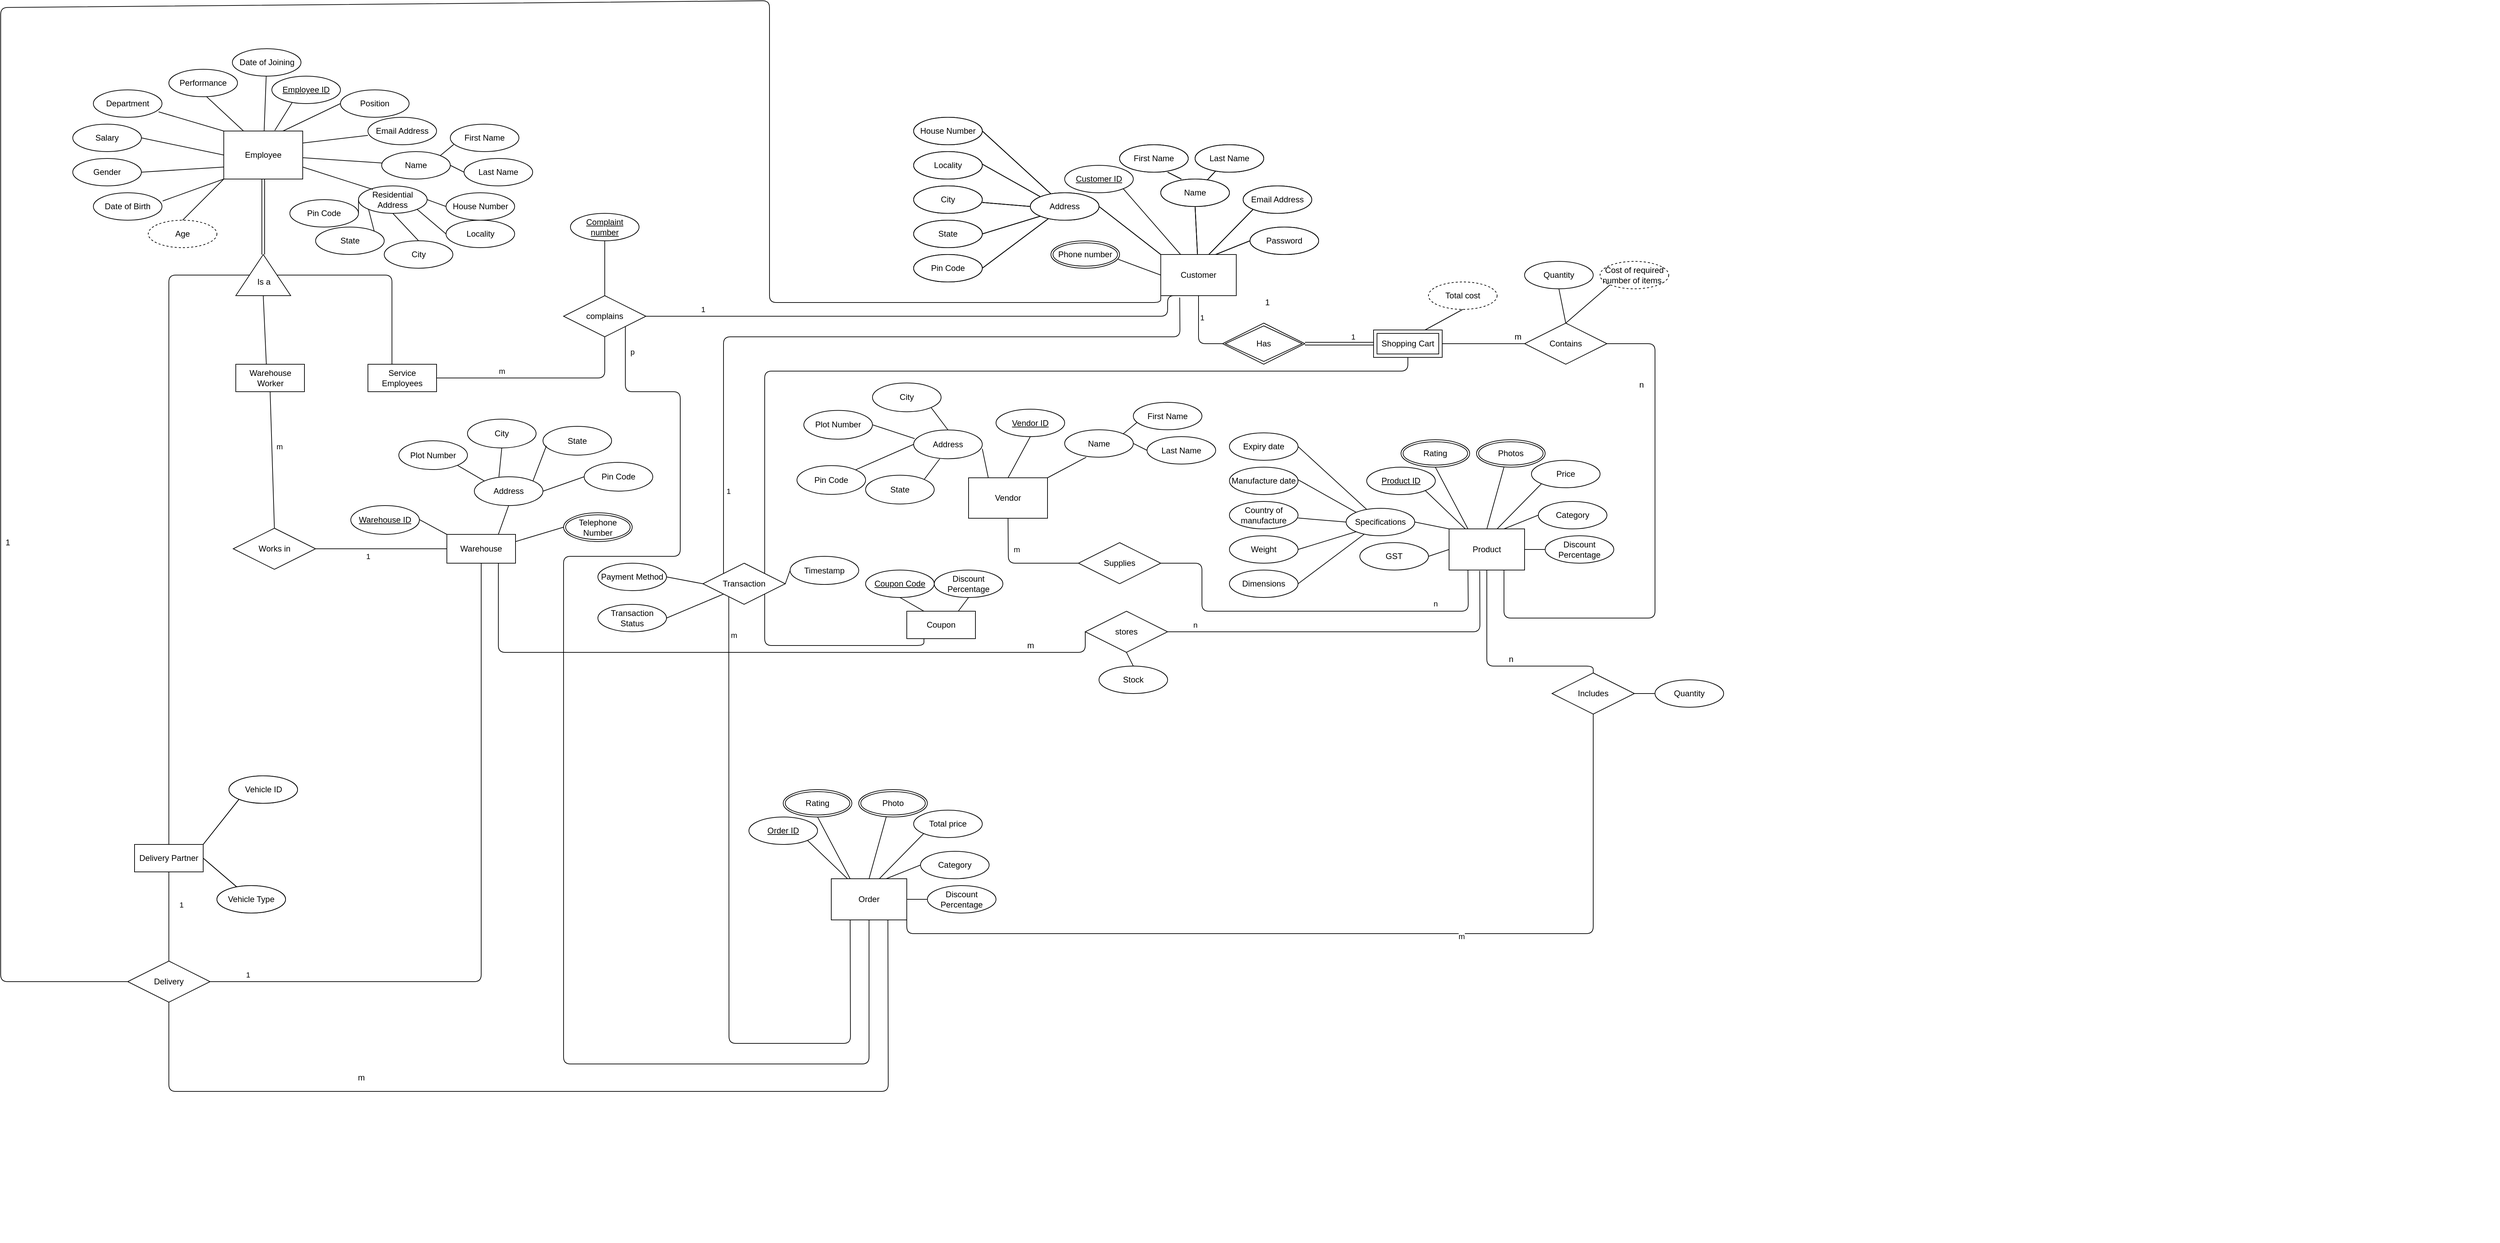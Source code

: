 <mxfile>
    <diagram id="iqULjE4o9p0kMfshamyn" name="Page-1">
        <mxGraphModel dx="3327" dy="4838" grid="1" gridSize="10" guides="1" tooltips="1" connect="1" arrows="0" fold="1" page="1" pageScale="1" pageWidth="2400" pageHeight="1600" math="0" shadow="0">
            <root>
                <mxCell id="0"/>
                <mxCell id="1" parent="0"/>
                <mxCell id="rCRO5mDwt1Ey6ZGiLpo1-197" value="" style="group" parent="1" vertex="1" connectable="0">
                    <mxGeometry x="-470" y="950" width="579.38" height="690" as="geometry"/>
                </mxCell>
                <mxCell id="rCRO5mDwt1Ey6ZGiLpo1-198" value="Order" style="whiteSpace=wrap;html=1;align=center;" parent="rCRO5mDwt1Ey6ZGiLpo1-197" vertex="1">
                    <mxGeometry x="320" y="160" width="110" height="60" as="geometry"/>
                </mxCell>
                <mxCell id="rCRO5mDwt1Ey6ZGiLpo1-199" value="&lt;u&gt;Order ID&lt;/u&gt;" style="ellipse;whiteSpace=wrap;html=1;align=center;" parent="rCRO5mDwt1Ey6ZGiLpo1-197" vertex="1">
                    <mxGeometry x="200" y="70" width="100" height="40" as="geometry"/>
                </mxCell>
                <mxCell id="rCRO5mDwt1Ey6ZGiLpo1-200" value="Discount Percentage" style="ellipse;whiteSpace=wrap;html=1;align=center;" parent="rCRO5mDwt1Ey6ZGiLpo1-197" vertex="1">
                    <mxGeometry x="460" y="170" width="100" height="40" as="geometry"/>
                </mxCell>
                <mxCell id="rCRO5mDwt1Ey6ZGiLpo1-201" value="Total price" style="ellipse;whiteSpace=wrap;html=1;align=center;" parent="rCRO5mDwt1Ey6ZGiLpo1-197" vertex="1">
                    <mxGeometry x="440" y="60" width="100" height="40" as="geometry"/>
                </mxCell>
                <mxCell id="rCRO5mDwt1Ey6ZGiLpo1-202" value="Category" style="ellipse;whiteSpace=wrap;html=1;align=center;container=1;" parent="rCRO5mDwt1Ey6ZGiLpo1-197" vertex="1">
                    <mxGeometry x="450" y="120" width="100" height="40" as="geometry">
                        <mxRectangle x="450" y="120" width="80" height="20" as="alternateBounds"/>
                    </mxGeometry>
                </mxCell>
                <mxCell id="rCRO5mDwt1Ey6ZGiLpo1-204" value="" style="endArrow=none;html=1;rounded=0;entryX=0;entryY=1;entryDx=0;entryDy=0;" parent="rCRO5mDwt1Ey6ZGiLpo1-197" target="rCRO5mDwt1Ey6ZGiLpo1-201" edge="1">
                    <mxGeometry relative="1" as="geometry">
                        <mxPoint x="390" y="160" as="sourcePoint"/>
                        <mxPoint x="380" y="100" as="targetPoint"/>
                    </mxGeometry>
                </mxCell>
                <mxCell id="rCRO5mDwt1Ey6ZGiLpo1-205" value="" style="endArrow=none;html=1;rounded=0;entryX=0;entryY=0.5;entryDx=0;entryDy=0;" parent="rCRO5mDwt1Ey6ZGiLpo1-197" target="rCRO5mDwt1Ey6ZGiLpo1-202" edge="1">
                    <mxGeometry relative="1" as="geometry">
                        <mxPoint x="400" y="160" as="sourcePoint"/>
                        <mxPoint x="390" y="110" as="targetPoint"/>
                    </mxGeometry>
                </mxCell>
                <mxCell id="rCRO5mDwt1Ey6ZGiLpo1-206" value="" style="endArrow=none;html=1;rounded=0;entryX=0;entryY=0.5;entryDx=0;entryDy=0;exitX=1;exitY=0.5;exitDx=0;exitDy=0;" parent="rCRO5mDwt1Ey6ZGiLpo1-197" source="rCRO5mDwt1Ey6ZGiLpo1-198" target="rCRO5mDwt1Ey6ZGiLpo1-200" edge="1">
                    <mxGeometry relative="1" as="geometry">
                        <mxPoint x="430" y="190" as="sourcePoint"/>
                        <mxPoint x="400" y="120" as="targetPoint"/>
                    </mxGeometry>
                </mxCell>
                <mxCell id="rCRO5mDwt1Ey6ZGiLpo1-207" value="" style="endArrow=none;html=1;rounded=0;entryX=1;entryY=1;entryDx=0;entryDy=0;" parent="rCRO5mDwt1Ey6ZGiLpo1-197" source="rCRO5mDwt1Ey6ZGiLpo1-198" target="rCRO5mDwt1Ey6ZGiLpo1-199" edge="1">
                    <mxGeometry relative="1" as="geometry">
                        <mxPoint x="410" y="200" as="sourcePoint"/>
                        <mxPoint x="410" y="130" as="targetPoint"/>
                    </mxGeometry>
                </mxCell>
                <mxCell id="rCRO5mDwt1Ey6ZGiLpo1-221" value="" style="endArrow=none;html=1;rounded=0;exitX=0.5;exitY=1;exitDx=0;exitDy=0;entryX=0.25;entryY=0;entryDx=0;entryDy=0;" parent="rCRO5mDwt1Ey6ZGiLpo1-197" target="rCRO5mDwt1Ey6ZGiLpo1-198" edge="1">
                    <mxGeometry relative="1" as="geometry">
                        <mxPoint x="300" y="70" as="sourcePoint"/>
                        <mxPoint x="350" y="50" as="targetPoint"/>
                    </mxGeometry>
                </mxCell>
                <mxCell id="rCRO5mDwt1Ey6ZGiLpo1-222" value="" style="endArrow=none;html=1;rounded=0;entryX=0.5;entryY=0;entryDx=0;entryDy=0;" parent="rCRO5mDwt1Ey6ZGiLpo1-197" target="rCRO5mDwt1Ey6ZGiLpo1-198" edge="1">
                    <mxGeometry relative="1" as="geometry">
                        <mxPoint x="400" y="70" as="sourcePoint"/>
                        <mxPoint x="388.05" y="51.349" as="targetPoint"/>
                    </mxGeometry>
                </mxCell>
                <mxCell id="422" value="Rating" style="ellipse;shape=doubleEllipse;margin=3;whiteSpace=wrap;html=1;align=center;" parent="rCRO5mDwt1Ey6ZGiLpo1-197" vertex="1">
                    <mxGeometry x="250" y="30" width="100" height="40" as="geometry"/>
                </mxCell>
                <mxCell id="424" value="Photo" style="ellipse;shape=doubleEllipse;margin=3;whiteSpace=wrap;html=1;align=center;" parent="rCRO5mDwt1Ey6ZGiLpo1-197" vertex="1">
                    <mxGeometry x="360" y="30" width="100" height="40" as="geometry"/>
                </mxCell>
                <mxCell id="84" value="" style="edgeStyle=none;html=1;" parent="1" source="66" edge="1">
                    <mxGeometry relative="1" as="geometry"/>
                </mxCell>
                <mxCell id="267" value="Supplies" style="shape=rhombus;perimeter=rhombusPerimeter;whiteSpace=wrap;html=1;align=center;" parent="1" vertex="1">
                    <mxGeometry x="210" y="620" width="120" height="60" as="geometry"/>
                </mxCell>
                <mxCell id="66" value="Address" style="ellipse;whiteSpace=wrap;html=1;align=center;" parent="1" vertex="1">
                    <mxGeometry x="-670" y="524" width="100" height="42" as="geometry"/>
                </mxCell>
                <mxCell id="67" value="Plot Number" style="ellipse;whiteSpace=wrap;html=1;align=center;" parent="1" vertex="1">
                    <mxGeometry x="-780" y="471.5" width="100" height="42" as="geometry"/>
                </mxCell>
                <mxCell id="68" value="City" style="ellipse;whiteSpace=wrap;html=1;align=center;" parent="1" vertex="1">
                    <mxGeometry x="-680" y="440" width="100" height="42" as="geometry"/>
                </mxCell>
                <mxCell id="69" value="State" style="ellipse;whiteSpace=wrap;html=1;align=center;" parent="1" vertex="1">
                    <mxGeometry x="-570" y="450.5" width="100" height="42" as="geometry"/>
                </mxCell>
                <mxCell id="71" value="" style="endArrow=none;html=1;rounded=0;entryX=0;entryY=0;entryDx=0;entryDy=0;" parent="1" target="63" edge="1">
                    <mxGeometry relative="1" as="geometry">
                        <mxPoint x="-750" y="586.475" as="sourcePoint"/>
                        <mxPoint x="-590" y="586.475" as="targetPoint"/>
                    </mxGeometry>
                </mxCell>
                <mxCell id="72" value="" style="endArrow=none;html=1;rounded=0;entryX=0.75;entryY=0;entryDx=0;entryDy=0;exitX=0.5;exitY=1;exitDx=0;exitDy=0;" parent="1" source="66" target="63" edge="1">
                    <mxGeometry relative="1" as="geometry">
                        <mxPoint x="-740" y="596.975" as="sourcePoint"/>
                        <mxPoint x="-700" y="618.5" as="targetPoint"/>
                    </mxGeometry>
                </mxCell>
                <mxCell id="73" value="" style="endArrow=none;html=1;rounded=0;entryX=0;entryY=0;entryDx=0;entryDy=0;exitX=1;exitY=1;exitDx=0;exitDy=0;" parent="1" source="67" target="66" edge="1">
                    <mxGeometry relative="1" as="geometry">
                        <mxPoint x="-730" y="607.475" as="sourcePoint"/>
                        <mxPoint x="-690" y="629" as="targetPoint"/>
                    </mxGeometry>
                </mxCell>
                <mxCell id="74" value="" style="endArrow=none;html=1;rounded=0;entryX=0.358;entryY=0.008;entryDx=0;entryDy=0;exitX=0.5;exitY=1;exitDx=0;exitDy=0;entryPerimeter=0;" parent="1" source="68" target="66" edge="1">
                    <mxGeometry relative="1" as="geometry">
                        <mxPoint x="-720" y="617.975" as="sourcePoint"/>
                        <mxPoint x="-680" y="639.5" as="targetPoint"/>
                    </mxGeometry>
                </mxCell>
                <mxCell id="75" value="" style="endArrow=none;html=1;rounded=0;entryX=1;entryY=0;entryDx=0;entryDy=0;exitX=0.05;exitY=0.675;exitDx=0;exitDy=0;exitPerimeter=0;" parent="1" source="69" target="66" edge="1">
                    <mxGeometry relative="1" as="geometry">
                        <mxPoint x="-710" y="628.475" as="sourcePoint"/>
                        <mxPoint x="-670" y="650" as="targetPoint"/>
                    </mxGeometry>
                </mxCell>
                <mxCell id="76" value="" style="endArrow=none;html=1;rounded=0;entryX=1;entryY=0.5;entryDx=0;entryDy=0;exitX=0;exitY=0.5;exitDx=0;exitDy=0;" parent="1" source="70" target="66" edge="1">
                    <mxGeometry relative="1" as="geometry">
                        <mxPoint x="-510.0" y="524" as="sourcePoint"/>
                        <mxPoint x="-660" y="660.5" as="targetPoint"/>
                    </mxGeometry>
                </mxCell>
                <mxCell id="82" value="" style="endArrow=none;html=1;rounded=0;entryX=0;entryY=0.5;entryDx=0;entryDy=0;exitX=1;exitY=0.25;exitDx=0;exitDy=0;" parent="1" source="63" target="78" edge="1">
                    <mxGeometry relative="1" as="geometry">
                        <mxPoint x="-640" y="618.5" as="sourcePoint"/>
                        <mxPoint x="-540" y="597.5" as="targetPoint"/>
                    </mxGeometry>
                </mxCell>
                <mxCell id="195" value="Warehouse Worker" style="whiteSpace=wrap;html=1;align=center;" parent="1" vertex="1">
                    <mxGeometry x="-1017.5" y="360" width="100" height="40" as="geometry"/>
                </mxCell>
                <mxCell id="85" value="" style="group" parent="1" vertex="1" connectable="0">
                    <mxGeometry x="1840" y="490" width="440" height="210" as="geometry"/>
                </mxCell>
                <mxCell id="70" value="Pin Code" style="ellipse;whiteSpace=wrap;html=1;align=center;" parent="85" vertex="1">
                    <mxGeometry x="-2350" y="13" width="100" height="42" as="geometry"/>
                </mxCell>
                <mxCell id="78" value="Telephone Number" style="ellipse;shape=doubleEllipse;margin=3;whiteSpace=wrap;html=1;align=center;" parent="85" vertex="1">
                    <mxGeometry x="-2380" y="86.5" width="100" height="42" as="geometry"/>
                </mxCell>
                <mxCell id="237" value="Last Name" style="ellipse;whiteSpace=wrap;html=1;align=center;" parent="1" vertex="1">
                    <mxGeometry x="310" y="465.5" width="100" height="40" as="geometry"/>
                </mxCell>
                <mxCell id="330" style="edgeStyle=none;html=1;exitX=0;exitY=0.5;exitDx=0;exitDy=0;endArrow=none;endFill=0;entryX=0.5;entryY=1;entryDx=0;entryDy=0;" parent="1" source="rCRO5mDwt1Ey6ZGiLpo1-29" target="rCRO5mDwt1Ey6ZGiLpo1-137" edge="1">
                    <mxGeometry relative="1" as="geometry">
                        <mxPoint x="390" y="330" as="targetPoint"/>
                        <Array as="points">
                            <mxPoint x="385" y="330"/>
                        </Array>
                    </mxGeometry>
                </mxCell>
                <mxCell id="411" value="1" style="edgeLabel;html=1;align=center;verticalAlign=middle;resizable=0;points=[];fontColor=#000000;" parent="330" vertex="1" connectable="0">
                    <mxGeometry x="0.481" relative="1" as="geometry">
                        <mxPoint x="5" y="5" as="offset"/>
                    </mxGeometry>
                </mxCell>
                <mxCell id="283" style="edgeStyle=none;html=1;exitX=0.5;exitY=1;exitDx=0;exitDy=0;endArrow=none;endFill=0;entryX=0;entryY=0.5;entryDx=0;entryDy=0;" parent="1" source="225" target="267" edge="1">
                    <mxGeometry relative="1" as="geometry">
                        <mxPoint x="100" y="600" as="targetPoint"/>
                        <Array as="points">
                            <mxPoint x="108" y="650"/>
                        </Array>
                    </mxGeometry>
                </mxCell>
                <mxCell id="403" value="m" style="edgeLabel;html=1;align=center;verticalAlign=middle;resizable=0;points=[];fontColor=#000000;" parent="283" vertex="1" connectable="0">
                    <mxGeometry x="-0.469" y="-2" relative="1" as="geometry">
                        <mxPoint x="14" y="1" as="offset"/>
                    </mxGeometry>
                </mxCell>
                <mxCell id="93" value="Department" style="ellipse;whiteSpace=wrap;html=1;align=center;" parent="1" vertex="1">
                    <mxGeometry x="-1225" y="-40" width="100" height="40" as="geometry"/>
                </mxCell>
                <mxCell id="65" value="Warehouse ID" style="ellipse;whiteSpace=wrap;html=1;align=center;fontStyle=4;" parent="1" vertex="1">
                    <mxGeometry x="-850" y="566" width="100" height="42" as="geometry"/>
                </mxCell>
                <mxCell id="457" style="edgeStyle=none;html=1;exitX=0.75;exitY=1;exitDx=0;exitDy=0;entryX=0;entryY=0.5;entryDx=0;entryDy=0;endArrow=none;endFill=0;" parent="1" source="63" target="452" edge="1">
                    <mxGeometry relative="1" as="geometry">
                        <Array as="points">
                            <mxPoint x="-635" y="780"/>
                            <mxPoint x="220" y="780"/>
                        </Array>
                    </mxGeometry>
                </mxCell>
                <mxCell id="63" value="Warehouse" style="whiteSpace=wrap;html=1;align=center;" parent="1" vertex="1">
                    <mxGeometry x="-710" y="608" width="100" height="42" as="geometry"/>
                </mxCell>
                <mxCell id="252" style="edgeStyle=none;html=1;exitX=0.5;exitY=0;exitDx=0;exitDy=0;startArrow=none;startFill=0;endArrow=none;endFill=0;entryX=0.5;entryY=1;entryDx=0;entryDy=0;" parent="1" source="248" target="195" edge="1">
                    <mxGeometry relative="1" as="geometry">
                        <mxPoint x="-947.552" y="400" as="targetPoint"/>
                    </mxGeometry>
                </mxCell>
                <mxCell id="400" value="m" style="edgeLabel;html=1;align=center;verticalAlign=middle;resizable=0;points=[];fontColor=#000000;" parent="252" vertex="1" connectable="0">
                    <mxGeometry x="0.19" relative="1" as="geometry">
                        <mxPoint x="11" y="-1" as="offset"/>
                    </mxGeometry>
                </mxCell>
                <mxCell id="101" value="Residential Address" style="ellipse;whiteSpace=wrap;html=1;align=center;" parent="1" vertex="1">
                    <mxGeometry x="-838.75" y="100" width="100" height="40" as="geometry"/>
                </mxCell>
                <mxCell id="95" value="Email Address" style="ellipse;whiteSpace=wrap;html=1;align=center;" parent="1" vertex="1">
                    <mxGeometry x="-825" width="100" height="40" as="geometry"/>
                </mxCell>
                <mxCell id="164" style="edgeStyle=none;html=1;exitX=1;exitY=0.25;exitDx=0;exitDy=0;entryX=0;entryY=0.658;entryDx=0;entryDy=0;entryPerimeter=0;endArrow=none;endFill=0;" parent="1" source="145" target="95" edge="1">
                    <mxGeometry relative="1" as="geometry"/>
                </mxCell>
                <mxCell id="154" style="edgeStyle=none;html=1;exitX=0;exitY=0.5;exitDx=0;exitDy=0;startArrow=none;startFill=0;endArrow=none;endFill=0;entryX=1;entryY=0.5;entryDx=0;entryDy=0;" parent="1" source="145" target="94" edge="1">
                    <mxGeometry relative="1" as="geometry">
                        <mxPoint x="-1145" y="40" as="targetPoint"/>
                    </mxGeometry>
                </mxCell>
                <mxCell id="159" style="edgeStyle=none;html=1;exitX=1;exitY=0.75;exitDx=0;exitDy=0;entryX=0.209;entryY=0.128;entryDx=0;entryDy=0;entryPerimeter=0;startArrow=none;startFill=0;endArrow=none;endFill=0;" parent="1" source="145" target="101" edge="1">
                    <mxGeometry relative="1" as="geometry"/>
                </mxCell>
                <mxCell id="148" style="edgeStyle=none;html=1;exitX=0.75;exitY=0;exitDx=0;exitDy=0;entryX=0;entryY=0.5;entryDx=0;entryDy=0;startArrow=none;startFill=0;endArrow=none;endFill=0;" parent="1" source="145" target="92" edge="1">
                    <mxGeometry relative="1" as="geometry"/>
                </mxCell>
                <mxCell id="100" value="Date of Birth" style="ellipse;whiteSpace=wrap;html=1;align=center;" parent="1" vertex="1">
                    <mxGeometry x="-1225" y="110" width="100" height="40" as="geometry"/>
                </mxCell>
                <mxCell id="199" value="State" style="ellipse;whiteSpace=wrap;html=1;align=center;" parent="1" vertex="1">
                    <mxGeometry x="-901.25" y="160" width="100" height="40" as="geometry"/>
                </mxCell>
                <mxCell id="149" style="edgeStyle=none;html=1;exitX=0.25;exitY=0;exitDx=0;exitDy=0;entryX=0.75;entryY=1;entryDx=0;entryDy=0;entryPerimeter=0;startArrow=none;startFill=0;endArrow=none;endFill=0;" parent="1" source="145" edge="1">
                    <mxGeometry relative="1" as="geometry">
                        <mxPoint x="-1060" y="-30" as="targetPoint"/>
                    </mxGeometry>
                </mxCell>
                <mxCell id="147" style="edgeStyle=none;html=1;exitX=0.646;exitY=-0.013;exitDx=0;exitDy=0;entryX=0;entryY=1;entryDx=0;entryDy=0;startArrow=none;startFill=0;endArrow=none;endFill=0;exitPerimeter=0;" parent="1" source="145" edge="1">
                    <mxGeometry relative="1" as="geometry">
                        <mxPoint x="-920.233" y="-45.809" as="targetPoint"/>
                    </mxGeometry>
                </mxCell>
                <mxCell id="243" value="Age" style="ellipse;whiteSpace=wrap;html=1;align=center;dashed=1;" parent="1" vertex="1">
                    <mxGeometry x="-1145" y="150" width="100" height="40" as="geometry"/>
                </mxCell>
                <mxCell id="91" value="Date of Joining" style="ellipse;whiteSpace=wrap;html=1;align=center;" parent="1" vertex="1">
                    <mxGeometry x="-1022.5" y="-100" width="100" height="40" as="geometry"/>
                </mxCell>
                <mxCell id="415" style="edgeStyle=none;html=1;exitX=1;exitY=0.5;exitDx=0;exitDy=0;fontColor=#000000;endArrow=none;endFill=0;entryX=0.5;entryY=1;entryDx=0;entryDy=0;" parent="1" source="261" target="413" edge="1">
                    <mxGeometry relative="1" as="geometry">
                        <mxPoint x="-480" y="380" as="targetPoint"/>
                        <Array as="points">
                            <mxPoint x="-480" y="380"/>
                        </Array>
                    </mxGeometry>
                </mxCell>
                <mxCell id="464" value="m" style="edgeLabel;html=1;align=center;verticalAlign=middle;resizable=0;points=[];fontColor=#000000;" parent="415" vertex="1" connectable="0">
                    <mxGeometry x="-0.415" y="-4" relative="1" as="geometry">
                        <mxPoint x="6" y="-14" as="offset"/>
                    </mxGeometry>
                </mxCell>
                <mxCell id="92" value="Position" style="ellipse;whiteSpace=wrap;html=1;align=center;" parent="1" vertex="1">
                    <mxGeometry x="-865" y="-40" width="100" height="40" as="geometry"/>
                </mxCell>
                <mxCell id="96" value="Name" style="ellipse;whiteSpace=wrap;html=1;align=center;" parent="1" vertex="1">
                    <mxGeometry x="-805" y="50" width="100" height="40" as="geometry"/>
                </mxCell>
                <mxCell id="156" style="edgeStyle=none;html=1;exitX=1;exitY=0.5;exitDx=0;exitDy=0;entryX=0;entryY=0.5;entryDx=0;entryDy=0;endArrow=none;endFill=0;" parent="1" source="96" target="98" edge="1">
                    <mxGeometry relative="1" as="geometry"/>
                </mxCell>
                <mxCell id="116" value="Pin Code" style="ellipse;whiteSpace=wrap;html=1;align=center;" parent="1" vertex="1">
                    <mxGeometry x="-938.75" y="120" width="100" height="40" as="geometry"/>
                </mxCell>
                <mxCell id="200" value="Locality" style="ellipse;whiteSpace=wrap;html=1;align=center;" parent="1" vertex="1">
                    <mxGeometry x="-711.25" y="150" width="100" height="40" as="geometry"/>
                </mxCell>
                <mxCell id="97" value="First Name" style="ellipse;whiteSpace=wrap;html=1;align=center;" parent="1" vertex="1">
                    <mxGeometry x="-705" y="10" width="100" height="40" as="geometry"/>
                </mxCell>
                <mxCell id="153" style="edgeStyle=none;html=1;exitX=0;exitY=1;exitDx=0;exitDy=0;startArrow=none;startFill=0;endArrow=none;endFill=0;entryX=1.01;entryY=0.3;entryDx=0;entryDy=0;entryPerimeter=0;" parent="1" source="145" target="100" edge="1">
                    <mxGeometry relative="1" as="geometry">
                        <mxPoint x="-1115" y="120" as="targetPoint"/>
                    </mxGeometry>
                </mxCell>
                <mxCell id="157" value="" style="edgeStyle=none;html=1;startArrow=none;startFill=0;endArrow=none;endFill=0;" parent="1" source="145" target="96" edge="1">
                    <mxGeometry relative="1" as="geometry"/>
                </mxCell>
                <mxCell id="98" value="Last Name" style="ellipse;whiteSpace=wrap;html=1;align=center;" parent="1" vertex="1">
                    <mxGeometry x="-685" y="60" width="100" height="40" as="geometry"/>
                </mxCell>
                <mxCell id="206" style="edgeStyle=none;html=1;exitX=0.5;exitY=1;exitDx=0;exitDy=0;entryX=0.5;entryY=0;entryDx=0;entryDy=0;endArrow=none;endFill=0;" parent="1" source="101" target="201" edge="1">
                    <mxGeometry relative="1" as="geometry"/>
                </mxCell>
                <mxCell id="112" value="House Number" style="ellipse;whiteSpace=wrap;html=1;align=center;" parent="1" vertex="1">
                    <mxGeometry x="-711.25" y="110" width="100" height="40" as="geometry"/>
                </mxCell>
                <mxCell id="150" style="edgeStyle=none;html=1;exitX=0;exitY=0;exitDx=0;exitDy=0;entryX=0.95;entryY=0.8;entryDx=0;entryDy=0;entryPerimeter=0;startArrow=none;startFill=0;endArrow=none;endFill=0;" parent="1" source="145" target="93" edge="1">
                    <mxGeometry relative="1" as="geometry"/>
                </mxCell>
                <mxCell id="89" value="Employee ID" style="ellipse;whiteSpace=wrap;html=1;align=center;fontStyle=4;" parent="1" vertex="1">
                    <mxGeometry x="-965" y="-60" width="100" height="40" as="geometry"/>
                </mxCell>
                <mxCell id="201" value="City" style="ellipse;whiteSpace=wrap;html=1;align=center;" parent="1" vertex="1">
                    <mxGeometry x="-801.25" y="180" width="100" height="40" as="geometry"/>
                </mxCell>
                <mxCell id="207" style="edgeStyle=none;html=1;exitX=0;exitY=1;exitDx=0;exitDy=0;entryX=1;entryY=0;entryDx=0;entryDy=0;endArrow=none;endFill=0;" parent="1" source="101" target="199" edge="1">
                    <mxGeometry relative="1" as="geometry"/>
                </mxCell>
                <mxCell id="244" style="edgeStyle=none;html=1;exitX=0.5;exitY=0;exitDx=0;exitDy=0;startArrow=none;startFill=0;endArrow=none;endFill=0;entryX=0;entryY=1;entryDx=0;entryDy=0;" parent="1" source="243" target="145" edge="1">
                    <mxGeometry relative="1" as="geometry">
                        <mxPoint x="-1030" y="110" as="targetPoint"/>
                    </mxGeometry>
                </mxCell>
                <mxCell id="163" style="edgeStyle=none;html=1;exitX=1;exitY=0;exitDx=0;exitDy=0;entryX=0.049;entryY=0.742;entryDx=0;entryDy=0;entryPerimeter=0;endArrow=none;endFill=0;" parent="1" source="96" target="97" edge="1">
                    <mxGeometry relative="1" as="geometry"/>
                </mxCell>
                <mxCell id="152" style="edgeStyle=none;html=1;exitX=0;exitY=0.75;exitDx=0;exitDy=0;startArrow=none;startFill=0;endArrow=none;endFill=0;entryX=1;entryY=0.5;entryDx=0;entryDy=0;" parent="1" source="145" target="99" edge="1">
                    <mxGeometry relative="1" as="geometry">
                        <mxPoint x="-1135" y="80" as="targetPoint"/>
                    </mxGeometry>
                </mxCell>
                <mxCell id="434" style="edgeStyle=none;html=1;exitX=0.5;exitY=0;exitDx=0;exitDy=0;entryX=0.5;entryY=1;entryDx=0;entryDy=0;endArrow=none;endFill=0;" parent="1" source="256" target="196" edge="1">
                    <mxGeometry relative="1" as="geometry">
                        <mxPoint x="-1119.294" y="1110" as="targetPoint"/>
                    </mxGeometry>
                </mxCell>
                <mxCell id="459" value="1" style="edgeLabel;html=1;align=center;verticalAlign=middle;resizable=0;points=[];fontColor=#000000;" parent="434" vertex="1" connectable="0">
                    <mxGeometry x="0.267" y="1" relative="1" as="geometry">
                        <mxPoint x="19" as="offset"/>
                    </mxGeometry>
                </mxCell>
                <mxCell id="446" style="edgeStyle=none;html=1;exitX=0.5;exitY=1;exitDx=0;exitDy=0;endArrow=none;endFill=0;entryX=0.75;entryY=1;entryDx=0;entryDy=0;" parent="1" source="256" target="rCRO5mDwt1Ey6ZGiLpo1-198" edge="1">
                    <mxGeometry relative="1" as="geometry">
                        <mxPoint x="715" y="1080" as="targetPoint"/>
                        <Array as="points">
                            <mxPoint x="-1115" y="1420"/>
                            <mxPoint x="-67" y="1420"/>
                        </Array>
                    </mxGeometry>
                </mxCell>
                <mxCell id="448" style="edgeStyle=none;html=1;exitX=1;exitY=0.5;exitDx=0;exitDy=0;fontColor=#000000;startArrow=none;startFill=0;endArrow=none;endFill=0;entryX=0.5;entryY=1;entryDx=0;entryDy=0;" parent="1" source="256" target="63" edge="1">
                    <mxGeometry relative="1" as="geometry">
                        <mxPoint x="-680" y="930" as="targetPoint"/>
                        <Array as="points">
                            <mxPoint x="-870" y="1260"/>
                            <mxPoint x="-660" y="1260"/>
                        </Array>
                    </mxGeometry>
                </mxCell>
                <mxCell id="461" value="1" style="edgeLabel;html=1;align=center;verticalAlign=middle;resizable=0;points=[];fontColor=#000000;" parent="448" connectable="0" vertex="1">
                    <mxGeometry x="-0.592" y="-3" relative="1" as="geometry">
                        <mxPoint x="-150" y="-13" as="offset"/>
                    </mxGeometry>
                </mxCell>
                <mxCell id="256" value="Delivery" style="shape=rhombus;perimeter=rhombusPerimeter;whiteSpace=wrap;html=1;align=center;" parent="1" vertex="1">
                    <mxGeometry x="-1175" y="1230" width="120" height="60" as="geometry"/>
                </mxCell>
                <mxCell id="99" value="Gender" style="ellipse;whiteSpace=wrap;html=1;align=center;" parent="1" vertex="1">
                    <mxGeometry x="-1255" y="60" width="100" height="40" as="geometry"/>
                </mxCell>
                <mxCell id="161" style="edgeStyle=none;html=1;startArrow=none;startFill=0;endArrow=none;endFill=0;entryX=0;entryY=0.5;entryDx=0;entryDy=0;exitX=1;exitY=0.5;exitDx=0;exitDy=0;" parent="1" source="101" target="112" edge="1">
                    <mxGeometry relative="1" as="geometry">
                        <mxPoint x="-728.75" y="120" as="targetPoint"/>
                    </mxGeometry>
                </mxCell>
                <mxCell id="94" value="Salary" style="ellipse;whiteSpace=wrap;html=1;align=center;" parent="1" vertex="1">
                    <mxGeometry x="-1255" y="10" width="100" height="40" as="geometry"/>
                </mxCell>
                <mxCell id="399" style="edgeStyle=none;html=1;exitX=1;exitY=0.5;exitDx=0;exitDy=0;fontColor=#000000;endArrow=none;endFill=0;" parent="1" source="248" edge="1">
                    <mxGeometry relative="1" as="geometry">
                        <mxPoint x="-710" y="629" as="targetPoint"/>
                    </mxGeometry>
                </mxCell>
                <mxCell id="401" value="1" style="edgeLabel;html=1;align=center;verticalAlign=middle;resizable=0;points=[];fontColor=#000000;" parent="399" vertex="1" connectable="0">
                    <mxGeometry x="-0.182" y="1" relative="1" as="geometry">
                        <mxPoint x="-2" y="12" as="offset"/>
                    </mxGeometry>
                </mxCell>
                <mxCell id="269" style="edgeStyle=none;html=1;exitX=0.25;exitY=1;exitDx=0;exitDy=0;startArrow=none;startFill=0;endArrow=none;endFill=0;entryX=1;entryY=0.5;entryDx=0;entryDy=0;" parent="1" source="rCRO5mDwt1Ey6ZGiLpo1-41" target="267" edge="1">
                    <mxGeometry relative="1" as="geometry">
                        <mxPoint x="530" y="800" as="targetPoint"/>
                        <Array as="points">
                            <mxPoint x="778" y="720"/>
                            <mxPoint x="390" y="720"/>
                            <mxPoint x="390" y="650"/>
                        </Array>
                    </mxGeometry>
                </mxCell>
                <mxCell id="404" value="n" style="edgeLabel;html=1;align=center;verticalAlign=middle;resizable=0;points=[];fontColor=#000000;" parent="269" vertex="1" connectable="0">
                    <mxGeometry x="-0.699" relative="1" as="geometry">
                        <mxPoint x="-21" y="-11" as="offset"/>
                    </mxGeometry>
                </mxCell>
                <mxCell id="251" value="" style="edgeStyle=none;html=1;startArrow=none;startFill=0;endArrow=none;endFill=0;" parent="1" source="91" target="145" edge="1">
                    <mxGeometry relative="1" as="geometry"/>
                </mxCell>
                <mxCell id="162" style="edgeStyle=none;html=1;exitX=1;exitY=1;exitDx=0;exitDy=0;entryX=0;entryY=0.5;entryDx=0;entryDy=0;startArrow=none;startFill=0;endArrow=none;endFill=0;" parent="1" source="101" target="200" edge="1">
                    <mxGeometry relative="1" as="geometry">
                        <mxPoint x="-723.974" y="175.805" as="targetPoint"/>
                    </mxGeometry>
                </mxCell>
                <mxCell id="376" style="edgeStyle=none;html=1;exitX=0.5;exitY=1;exitDx=0;exitDy=0;endArrow=none;endFill=0;entryX=1;entryY=0.5;entryDx=0;entryDy=0;shape=link;" parent="1" source="145" target="617" edge="1">
                    <mxGeometry relative="1" as="geometry">
                        <mxPoint x="-972.5" y="200" as="targetPoint"/>
                    </mxGeometry>
                </mxCell>
                <mxCell id="90" value="Performance" style="ellipse;whiteSpace=wrap;html=1;align=center;" parent="1" vertex="1">
                    <mxGeometry x="-1115" y="-70" width="100" height="40" as="geometry"/>
                </mxCell>
                <mxCell id="246" style="edgeStyle=none;html=1;exitX=1;exitY=0.5;exitDx=0;exitDy=0;startArrow=none;startFill=0;endArrow=none;endFill=0;" parent="1" source="245" edge="1">
                    <mxGeometry relative="1" as="geometry">
                        <mxPoint x="750" y="630" as="targetPoint"/>
                    </mxGeometry>
                </mxCell>
                <mxCell id="299" value="" style="group" parent="1" vertex="1" connectable="0">
                    <mxGeometry x="-250" y="415.5" width="640" height="251.5" as="geometry"/>
                </mxCell>
                <mxCell id="227" value="&lt;u&gt;Vendor ID&lt;/u&gt;" style="ellipse;whiteSpace=wrap;html=1;align=center;" parent="299" vertex="1">
                    <mxGeometry x="340" y="10" width="100" height="40" as="geometry"/>
                </mxCell>
                <mxCell id="233" value="Name" style="ellipse;whiteSpace=wrap;html=1;align=center;" parent="299" vertex="1">
                    <mxGeometry x="440" y="40" width="100" height="40" as="geometry"/>
                </mxCell>
                <mxCell id="239" style="edgeStyle=none;html=1;exitX=1;exitY=0;exitDx=0;exitDy=0;entryX=0.314;entryY=1.002;entryDx=0;entryDy=0;entryPerimeter=0;startArrow=none;startFill=0;endArrow=none;endFill=0;" parent="299" source="225" target="233" edge="1">
                    <mxGeometry relative="1" as="geometry"/>
                </mxCell>
                <mxCell id="234" value="First Name" style="ellipse;whiteSpace=wrap;html=1;align=center;" parent="299" vertex="1">
                    <mxGeometry x="540" width="100" height="40" as="geometry"/>
                </mxCell>
                <mxCell id="235" style="edgeStyle=none;html=1;exitX=1;exitY=0.5;exitDx=0;exitDy=0;entryX=0;entryY=0.5;entryDx=0;entryDy=0;endArrow=none;endFill=0;" parent="299" source="233" target="237" edge="1">
                    <mxGeometry relative="1" as="geometry"/>
                </mxCell>
                <mxCell id="236" style="edgeStyle=none;html=1;exitX=1;exitY=0;exitDx=0;exitDy=0;entryX=0.049;entryY=0.742;entryDx=0;entryDy=0;entryPerimeter=0;endArrow=none;endFill=0;" parent="299" source="233" target="234" edge="1">
                    <mxGeometry relative="1" as="geometry"/>
                </mxCell>
                <mxCell id="225" value="Vendor" style="whiteSpace=wrap;html=1;align=center;" parent="299" vertex="1">
                    <mxGeometry x="300" y="110" width="115" height="59" as="geometry"/>
                </mxCell>
                <mxCell id="232" style="edgeStyle=none;html=1;exitX=0.5;exitY=0;exitDx=0;exitDy=0;startArrow=none;startFill=0;endArrow=none;endFill=0;entryX=0.5;entryY=1;entryDx=0;entryDy=0;" parent="299" source="225" target="227" edge="1">
                    <mxGeometry relative="1" as="geometry">
                        <mxPoint x="358" y="40" as="targetPoint"/>
                    </mxGeometry>
                </mxCell>
                <mxCell id="284" value="Pin Code" style="ellipse;whiteSpace=wrap;html=1;align=center;" parent="299" vertex="1">
                    <mxGeometry x="50" y="92.25" width="100" height="42" as="geometry"/>
                </mxCell>
                <mxCell id="285" value="Address" style="ellipse;whiteSpace=wrap;html=1;align=center;" parent="299" vertex="1">
                    <mxGeometry x="220" y="40.25" width="100" height="42" as="geometry"/>
                </mxCell>
                <mxCell id="293" style="edgeStyle=none;html=1;exitX=0.25;exitY=0;exitDx=0;exitDy=0;entryX=1;entryY=0.656;entryDx=0;entryDy=0;entryPerimeter=0;startArrow=none;startFill=0;endArrow=none;endFill=0;" parent="299" source="225" target="285" edge="1">
                    <mxGeometry relative="1" as="geometry"/>
                </mxCell>
                <mxCell id="295" style="edgeStyle=none;html=1;startArrow=none;startFill=0;endArrow=none;endFill=0;exitX=1;exitY=0;exitDx=0;exitDy=0;entryX=0;entryY=0.5;entryDx=0;entryDy=0;" parent="299" source="284" target="285" edge="1">
                    <mxGeometry relative="1" as="geometry">
                        <mxPoint x="140.0" y="101.25" as="sourcePoint"/>
                    </mxGeometry>
                </mxCell>
                <mxCell id="296" style="edgeStyle=none;html=1;entryX=0.014;entryY=0.3;entryDx=0;entryDy=0;entryPerimeter=0;startArrow=none;startFill=0;endArrow=none;endFill=0;exitX=1;exitY=0.5;exitDx=0;exitDy=0;" parent="299" source="286" target="285" edge="1">
                    <mxGeometry relative="1" as="geometry"/>
                </mxCell>
                <mxCell id="286" value="Plot Number" style="ellipse;whiteSpace=wrap;html=1;align=center;" parent="299" vertex="1">
                    <mxGeometry x="60" y="11.75" width="100" height="42" as="geometry"/>
                </mxCell>
                <mxCell id="287" value="City" style="ellipse;whiteSpace=wrap;html=1;align=center;" parent="299" vertex="1">
                    <mxGeometry x="160" y="-28.25" width="100" height="42" as="geometry"/>
                </mxCell>
                <mxCell id="297" style="edgeStyle=none;html=1;exitX=0.5;exitY=0;exitDx=0;exitDy=0;entryX=1;entryY=1;entryDx=0;entryDy=0;startArrow=none;startFill=0;endArrow=none;endFill=0;" parent="299" source="285" target="287" edge="1">
                    <mxGeometry relative="1" as="geometry"/>
                </mxCell>
                <mxCell id="294" style="edgeStyle=none;html=1;exitX=1;exitY=0;exitDx=0;exitDy=0;startArrow=none;startFill=0;endArrow=none;endFill=0;entryX=0.38;entryY=1.003;entryDx=0;entryDy=0;entryPerimeter=0;" parent="299" source="288" target="285" edge="1">
                    <mxGeometry relative="1" as="geometry">
                        <mxPoint x="240" y="86.25" as="targetPoint"/>
                    </mxGeometry>
                </mxCell>
                <mxCell id="288" value="State" style="ellipse;whiteSpace=wrap;html=1;align=center;" parent="299" vertex="1">
                    <mxGeometry x="150" y="106.25" width="100" height="42" as="geometry"/>
                </mxCell>
                <mxCell id="168" style="edgeStyle=none;html=1;startArrow=none;startFill=0;endArrow=none;endFill=0;entryX=1;entryY=0.5;entryDx=0;entryDy=0;exitX=0;exitY=0.5;exitDx=0;exitDy=0;" parent="1" source="101" target="116" edge="1">
                    <mxGeometry relative="1" as="geometry">
                        <mxPoint x="-868.75" y="130" as="targetPoint"/>
                    </mxGeometry>
                </mxCell>
                <mxCell id="591" style="edgeStyle=none;html=1;exitX=0.5;exitY=1;exitDx=0;exitDy=0;entryX=1;entryY=1;entryDx=0;entryDy=0;endArrow=none;endFill=0;" parent="1" source="272" target="rCRO5mDwt1Ey6ZGiLpo1-198" edge="1">
                    <mxGeometry relative="1" as="geometry">
                        <Array as="points">
                            <mxPoint x="960" y="1190"/>
                            <mxPoint x="-40" y="1190"/>
                        </Array>
                    </mxGeometry>
                </mxCell>
                <mxCell id="600" value="m" style="edgeLabel;html=1;align=center;verticalAlign=middle;resizable=0;points=[];" parent="591" vertex="1" connectable="0">
                    <mxGeometry x="-0.227" y="4" relative="1" as="geometry">
                        <mxPoint x="6" as="offset"/>
                    </mxGeometry>
                </mxCell>
                <mxCell id="596" style="edgeStyle=none;html=1;exitX=0.5;exitY=0;exitDx=0;exitDy=0;entryX=0.5;entryY=1;entryDx=0;entryDy=0;endArrow=none;endFill=0;" parent="1" source="272" target="rCRO5mDwt1Ey6ZGiLpo1-41" edge="1">
                    <mxGeometry relative="1" as="geometry">
                        <Array as="points">
                            <mxPoint x="960" y="800"/>
                            <mxPoint x="805" y="800"/>
                        </Array>
                    </mxGeometry>
                </mxCell>
                <mxCell id="598" style="edgeStyle=none;html=1;exitX=1;exitY=0.5;exitDx=0;exitDy=0;entryX=0;entryY=0.5;entryDx=0;entryDy=0;endArrow=none;endFill=0;" parent="1" source="272" target="597" edge="1">
                    <mxGeometry relative="1" as="geometry"/>
                </mxCell>
                <mxCell id="272" value="Includes" style="shape=rhombus;perimeter=rhombusPerimeter;whiteSpace=wrap;html=1;align=center;" parent="1" vertex="1">
                    <mxGeometry x="900" y="810" width="120" height="60" as="geometry"/>
                </mxCell>
                <mxCell id="306" style="edgeStyle=none;html=1;entryX=1;entryY=0.5;entryDx=0;entryDy=0;startArrow=none;startFill=0;endArrow=none;endFill=0;" parent="1" target="305" edge="1">
                    <mxGeometry relative="1" as="geometry"/>
                </mxCell>
                <mxCell id="343" style="edgeStyle=none;html=1;exitX=0.251;exitY=1.046;exitDx=0;exitDy=0;endArrow=none;endFill=0;exitPerimeter=0;entryX=0;entryY=0;entryDx=0;entryDy=0;" parent="1" source="rCRO5mDwt1Ey6ZGiLpo1-137" target="305" edge="1">
                    <mxGeometry relative="1" as="geometry">
                        <Array as="points">
                            <mxPoint x="358" y="320"/>
                            <mxPoint x="-307" y="320"/>
                        </Array>
                        <mxPoint x="-300" y="770" as="targetPoint"/>
                    </mxGeometry>
                </mxCell>
                <mxCell id="546" value="1" style="edgeLabel;html=1;align=center;verticalAlign=middle;resizable=0;points=[];" parent="343" connectable="0" vertex="1">
                    <mxGeometry x="0.803" y="3" relative="1" as="geometry">
                        <mxPoint x="4" y="-15" as="offset"/>
                    </mxGeometry>
                </mxCell>
                <mxCell id="rCRO5mDwt1Ey6ZGiLpo1-29" value="Has" style="shape=rhombus;double=1;perimeter=rhombusPerimeter;whiteSpace=wrap;html=1;align=center;rotation=0;" parent="1" vertex="1">
                    <mxGeometry x="420" y="300" width="120" height="60" as="geometry"/>
                </mxCell>
                <mxCell id="339" value="" style="group" parent="1" vertex="1" connectable="0">
                    <mxGeometry x="590" y="310" width="280" height="100" as="geometry"/>
                </mxCell>
                <mxCell id="rCRO5mDwt1Ey6ZGiLpo1-24" value="Shopping Cart" style="shape=ext;margin=3;double=1;whiteSpace=wrap;html=1;align=center;" parent="339" vertex="1">
                    <mxGeometry x="50" width="100" height="40" as="geometry"/>
                </mxCell>
                <mxCell id="390" value="m" style="text;html=1;align=center;verticalAlign=middle;resizable=0;points=[];autosize=1;strokeColor=none;fillColor=none;fontColor=#000000;" parent="339" vertex="1">
                    <mxGeometry x="245" width="30" height="20" as="geometry"/>
                </mxCell>
                <mxCell id="344" style="edgeStyle=none;html=1;endArrow=none;endFill=0;entryX=0.314;entryY=0.792;entryDx=0;entryDy=0;exitX=0.25;exitY=1;exitDx=0;exitDy=0;entryPerimeter=0;" parent="1" source="rCRO5mDwt1Ey6ZGiLpo1-198" target="305" edge="1">
                    <mxGeometry relative="1" as="geometry">
                        <mxPoint x="664.923" y="1390" as="targetPoint"/>
                        <Array as="points">
                            <mxPoint x="-122" y="1350"/>
                            <mxPoint x="-299" y="1350"/>
                        </Array>
                        <mxPoint x="650" y="1030" as="sourcePoint"/>
                    </mxGeometry>
                </mxCell>
                <mxCell id="482" value="m" style="edgeLabel;html=1;align=center;verticalAlign=middle;resizable=0;points=[];" parent="344" connectable="0" vertex="1">
                    <mxGeometry x="0.872" y="-5" relative="1" as="geometry">
                        <mxPoint x="2" y="-7" as="offset"/>
                    </mxGeometry>
                </mxCell>
                <mxCell id="377" style="edgeStyle=none;html=1;entryX=0.5;entryY=0;entryDx=0;entryDy=0;endArrow=none;endFill=0;exitX=0.5;exitY=0;exitDx=0;exitDy=0;" parent="1" source="617" target="196" edge="1">
                    <mxGeometry relative="1" as="geometry">
                        <mxPoint x="-1120" y="350" as="targetPoint"/>
                        <Array as="points">
                            <mxPoint x="-1115" y="230"/>
                        </Array>
                        <mxPoint x="-1030" y="260" as="sourcePoint"/>
                    </mxGeometry>
                </mxCell>
                <mxCell id="145" value="Employee" style="whiteSpace=wrap;html=1;align=center;" parent="1" vertex="1">
                    <mxGeometry x="-1035" y="20" width="115" height="70" as="geometry"/>
                </mxCell>
                <mxCell id="381" style="edgeStyle=none;html=1;entryX=0.445;entryY=0;entryDx=0;entryDy=0;entryPerimeter=0;endArrow=none;endFill=0;exitX=0;exitY=0.5;exitDx=0;exitDy=0;" parent="1" source="617" target="195" edge="1">
                    <mxGeometry relative="1" as="geometry">
                        <mxPoint x="-980" y="300" as="sourcePoint"/>
                    </mxGeometry>
                </mxCell>
                <mxCell id="382" style="edgeStyle=none;html=1;endArrow=none;endFill=0;entryX=0.35;entryY=0;entryDx=0;entryDy=0;entryPerimeter=0;exitX=0.5;exitY=1;exitDx=0;exitDy=0;" parent="1" source="617" target="261" edge="1">
                    <mxGeometry relative="1" as="geometry">
                        <mxPoint x="-760" y="340" as="targetPoint"/>
                        <Array as="points">
                            <mxPoint x="-790" y="230"/>
                        </Array>
                        <mxPoint x="-960" y="280" as="sourcePoint"/>
                    </mxGeometry>
                </mxCell>
                <mxCell id="388" value="n" style="text;html=1;align=center;verticalAlign=middle;resizable=0;points=[];autosize=1;strokeColor=none;fillColor=none;fontColor=#000000;" parent="1" vertex="1">
                    <mxGeometry x="1020" y="380" width="20" height="20" as="geometry"/>
                </mxCell>
                <mxCell id="248" value="Works in" style="shape=rhombus;perimeter=rhombusPerimeter;whiteSpace=wrap;html=1;align=center;" parent="1" vertex="1">
                    <mxGeometry x="-1021.25" y="599" width="120" height="60" as="geometry"/>
                </mxCell>
                <mxCell id="419" style="edgeStyle=none;html=1;exitX=0.5;exitY=0;exitDx=0;exitDy=0;fontColor=#000000;startArrow=none;startFill=0;endArrow=none;endFill=0;entryX=0.5;entryY=1;entryDx=0;entryDy=0;" parent="1" source="413" target="420" edge="1">
                    <mxGeometry relative="1" as="geometry">
                        <mxPoint x="-510" y="230" as="targetPoint"/>
                    </mxGeometry>
                </mxCell>
                <mxCell id="414" style="edgeStyle=none;html=1;fontColor=#000000;endArrow=none;endFill=0;entryX=1;entryY=1;entryDx=0;entryDy=0;exitX=0.5;exitY=1;exitDx=0;exitDy=0;" parent="1" source="rCRO5mDwt1Ey6ZGiLpo1-198" target="413" edge="1">
                    <mxGeometry relative="1" as="geometry">
                        <mxPoint x="-430" y="980" as="targetPoint"/>
                        <Array as="points">
                            <mxPoint x="-95" y="1380"/>
                            <mxPoint x="-540" y="1380"/>
                            <mxPoint x="-540" y="640"/>
                            <mxPoint x="-370" y="640"/>
                            <mxPoint x="-370" y="400"/>
                            <mxPoint x="-450" y="400"/>
                        </Array>
                    </mxGeometry>
                </mxCell>
                <mxCell id="473" value="p" style="edgeLabel;html=1;align=center;verticalAlign=middle;resizable=0;points=[];" parent="414" connectable="0" vertex="1">
                    <mxGeometry x="0.958" y="-5" relative="1" as="geometry">
                        <mxPoint x="5" y="-5" as="offset"/>
                    </mxGeometry>
                </mxCell>
                <mxCell id="416" value="" style="edgeStyle=none;html=1;exitX=0.25;exitY=1;exitDx=0;exitDy=0;entryX=1;entryY=0.5;entryDx=0;entryDy=0;endArrow=none;endFill=0;startArrow=none;startFill=0;" parent="1" source="rCRO5mDwt1Ey6ZGiLpo1-137" target="413" edge="1">
                    <mxGeometry relative="1" as="geometry">
                        <Array as="points">
                            <mxPoint x="340" y="260"/>
                            <mxPoint x="340" y="290"/>
                        </Array>
                    </mxGeometry>
                </mxCell>
                <mxCell id="472" value="1" style="edgeLabel;html=1;align=center;verticalAlign=middle;resizable=0;points=[];" parent="416" connectable="0" vertex="1">
                    <mxGeometry x="0.807" y="2" relative="1" as="geometry">
                        <mxPoint x="5" y="-12" as="offset"/>
                    </mxGeometry>
                </mxCell>
                <mxCell id="261" value="Service Employees" style="whiteSpace=wrap;html=1;align=center;" parent="1" vertex="1">
                    <mxGeometry x="-825" y="360" width="100" height="40" as="geometry"/>
                </mxCell>
                <mxCell id="420" value="&lt;u&gt;Complaint number&lt;/u&gt;" style="ellipse;whiteSpace=wrap;html=1;align=center;" parent="1" vertex="1">
                    <mxGeometry x="-530" y="140" width="100" height="40" as="geometry"/>
                </mxCell>
                <mxCell id="413" value="complains" style="shape=rhombus;perimeter=rhombusPerimeter;whiteSpace=wrap;html=1;align=center;" parent="1" vertex="1">
                    <mxGeometry x="-540" y="260" width="120" height="60" as="geometry"/>
                </mxCell>
                <mxCell id="rCRO5mDwt1Ey6ZGiLpo1-33" value="" style="endArrow=none;html=1;rounded=0;shape=link;entryX=0;entryY=0.5;entryDx=0;entryDy=0;" parent="1" source="rCRO5mDwt1Ey6ZGiLpo1-29" target="rCRO5mDwt1Ey6ZGiLpo1-24" edge="1">
                    <mxGeometry relative="1" as="geometry">
                        <mxPoint x="500" y="330" as="sourcePoint"/>
                        <mxPoint x="590" y="330" as="targetPoint"/>
                    </mxGeometry>
                </mxCell>
                <mxCell id="410" value="1" style="edgeLabel;html=1;align=center;verticalAlign=middle;resizable=0;points=[];fontColor=#000000;" parent="rCRO5mDwt1Ey6ZGiLpo1-33" vertex="1" connectable="0">
                    <mxGeometry x="-0.6" y="-4" relative="1" as="geometry">
                        <mxPoint x="50" y="-14" as="offset"/>
                    </mxGeometry>
                </mxCell>
                <mxCell id="594" style="edgeStyle=none;html=1;exitX=0.5;exitY=0;exitDx=0;exitDy=0;entryX=0.5;entryY=1;entryDx=0;entryDy=0;endArrow=none;endFill=0;" parent="1" source="rCRO5mDwt1Ey6ZGiLpo1-37" target="rCRO5mDwt1Ey6ZGiLpo1-231" edge="1">
                    <mxGeometry relative="1" as="geometry"/>
                </mxCell>
                <mxCell id="595" style="edgeStyle=none;html=1;exitX=0.5;exitY=0;exitDx=0;exitDy=0;entryX=0;entryY=1;entryDx=0;entryDy=0;endArrow=none;endFill=0;" parent="1" source="rCRO5mDwt1Ey6ZGiLpo1-37" target="rCRO5mDwt1Ey6ZGiLpo1-262" edge="1">
                    <mxGeometry relative="1" as="geometry"/>
                </mxCell>
                <mxCell id="rCRO5mDwt1Ey6ZGiLpo1-37" value="Contains" style="shape=rhombus;perimeter=rhombusPerimeter;whiteSpace=wrap;html=1;align=center;" parent="1" vertex="1">
                    <mxGeometry x="860" y="300" width="120" height="60" as="geometry"/>
                </mxCell>
                <mxCell id="rCRO5mDwt1Ey6ZGiLpo1-39" value="" style="endArrow=none;html=1;rounded=0;exitX=1;exitY=0.5;exitDx=0;exitDy=0;entryX=0;entryY=0.5;entryDx=0;entryDy=0;" parent="1" source="rCRO5mDwt1Ey6ZGiLpo1-24" target="rCRO5mDwt1Ey6ZGiLpo1-37" edge="1">
                    <mxGeometry relative="1" as="geometry">
                        <mxPoint x="740" y="330" as="sourcePoint"/>
                        <mxPoint x="860" y="330" as="targetPoint"/>
                    </mxGeometry>
                </mxCell>
                <mxCell id="rCRO5mDwt1Ey6ZGiLpo1-40" value="" style="group" parent="1" vertex="1" connectable="0">
                    <mxGeometry x="430" y="440" width="560" height="260" as="geometry"/>
                </mxCell>
                <mxCell id="rCRO5mDwt1Ey6ZGiLpo1-41" value="Product" style="whiteSpace=wrap;html=1;align=center;" parent="rCRO5mDwt1Ey6ZGiLpo1-40" vertex="1">
                    <mxGeometry x="320" y="160" width="110" height="60" as="geometry"/>
                </mxCell>
                <mxCell id="rCRO5mDwt1Ey6ZGiLpo1-42" value="&lt;u&gt;Product ID&lt;/u&gt;" style="ellipse;whiteSpace=wrap;html=1;align=center;" parent="rCRO5mDwt1Ey6ZGiLpo1-40" vertex="1">
                    <mxGeometry x="200" y="70" width="100" height="40" as="geometry"/>
                </mxCell>
                <mxCell id="rCRO5mDwt1Ey6ZGiLpo1-44" value="Discount Percentage" style="ellipse;whiteSpace=wrap;html=1;align=center;" parent="rCRO5mDwt1Ey6ZGiLpo1-40" vertex="1">
                    <mxGeometry x="460" y="170" width="100" height="40" as="geometry"/>
                </mxCell>
                <mxCell id="rCRO5mDwt1Ey6ZGiLpo1-46" value="Price" style="ellipse;whiteSpace=wrap;html=1;align=center;" parent="rCRO5mDwt1Ey6ZGiLpo1-40" vertex="1">
                    <mxGeometry x="440" y="60" width="100" height="40" as="geometry"/>
                </mxCell>
                <mxCell id="rCRO5mDwt1Ey6ZGiLpo1-47" value="Category" style="ellipse;whiteSpace=wrap;html=1;align=center;" parent="rCRO5mDwt1Ey6ZGiLpo1-40" vertex="1">
                    <mxGeometry x="450" y="120" width="100" height="40" as="geometry"/>
                </mxCell>
                <mxCell id="rCRO5mDwt1Ey6ZGiLpo1-48" value="Specifications" style="ellipse;whiteSpace=wrap;html=1;align=center;" parent="rCRO5mDwt1Ey6ZGiLpo1-40" vertex="1">
                    <mxGeometry x="170" y="130" width="100" height="40" as="geometry"/>
                </mxCell>
                <mxCell id="rCRO5mDwt1Ey6ZGiLpo1-50" value="" style="endArrow=none;html=1;rounded=0;entryX=0;entryY=1;entryDx=0;entryDy=0;" parent="rCRO5mDwt1Ey6ZGiLpo1-40" target="rCRO5mDwt1Ey6ZGiLpo1-46" edge="1">
                    <mxGeometry relative="1" as="geometry">
                        <mxPoint x="390" y="160" as="sourcePoint"/>
                        <mxPoint x="380" y="100" as="targetPoint"/>
                    </mxGeometry>
                </mxCell>
                <mxCell id="rCRO5mDwt1Ey6ZGiLpo1-51" value="" style="endArrow=none;html=1;rounded=0;entryX=0;entryY=0.5;entryDx=0;entryDy=0;" parent="rCRO5mDwt1Ey6ZGiLpo1-40" target="rCRO5mDwt1Ey6ZGiLpo1-47" edge="1">
                    <mxGeometry relative="1" as="geometry">
                        <mxPoint x="400" y="160" as="sourcePoint"/>
                        <mxPoint x="390" y="110" as="targetPoint"/>
                    </mxGeometry>
                </mxCell>
                <mxCell id="rCRO5mDwt1Ey6ZGiLpo1-52" value="" style="endArrow=none;html=1;rounded=0;entryX=0;entryY=0.5;entryDx=0;entryDy=0;exitX=1;exitY=0.5;exitDx=0;exitDy=0;" parent="rCRO5mDwt1Ey6ZGiLpo1-40" source="rCRO5mDwt1Ey6ZGiLpo1-41" target="rCRO5mDwt1Ey6ZGiLpo1-44" edge="1">
                    <mxGeometry relative="1" as="geometry">
                        <mxPoint x="430" y="190" as="sourcePoint"/>
                        <mxPoint x="400" y="120" as="targetPoint"/>
                    </mxGeometry>
                </mxCell>
                <mxCell id="rCRO5mDwt1Ey6ZGiLpo1-53" value="" style="endArrow=none;html=1;rounded=0;entryX=1;entryY=1;entryDx=0;entryDy=0;" parent="rCRO5mDwt1Ey6ZGiLpo1-40" source="rCRO5mDwt1Ey6ZGiLpo1-41" target="rCRO5mDwt1Ey6ZGiLpo1-42" edge="1">
                    <mxGeometry relative="1" as="geometry">
                        <mxPoint x="410" y="200" as="sourcePoint"/>
                        <mxPoint x="410" y="130" as="targetPoint"/>
                    </mxGeometry>
                </mxCell>
                <mxCell id="rCRO5mDwt1Ey6ZGiLpo1-54" value="" style="endArrow=none;html=1;rounded=0;entryX=1;entryY=0.5;entryDx=0;entryDy=0;" parent="rCRO5mDwt1Ey6ZGiLpo1-40" target="rCRO5mDwt1Ey6ZGiLpo1-48" edge="1">
                    <mxGeometry relative="1" as="geometry">
                        <mxPoint x="320" y="160" as="sourcePoint"/>
                        <mxPoint x="420" y="140" as="targetPoint"/>
                    </mxGeometry>
                </mxCell>
                <mxCell id="rCRO5mDwt1Ey6ZGiLpo1-58" value="Expiry date" style="ellipse;whiteSpace=wrap;html=1;align=center;" parent="rCRO5mDwt1Ey6ZGiLpo1-40" vertex="1">
                    <mxGeometry y="20" width="100" height="40" as="geometry"/>
                </mxCell>
                <mxCell id="rCRO5mDwt1Ey6ZGiLpo1-59" value="Manufacture date" style="ellipse;whiteSpace=wrap;html=1;align=center;" parent="rCRO5mDwt1Ey6ZGiLpo1-40" vertex="1">
                    <mxGeometry y="70" width="100" height="40" as="geometry"/>
                </mxCell>
                <mxCell id="rCRO5mDwt1Ey6ZGiLpo1-60" value="Country of manufacture" style="ellipse;whiteSpace=wrap;html=1;align=center;" parent="rCRO5mDwt1Ey6ZGiLpo1-40" vertex="1">
                    <mxGeometry y="120" width="100" height="40" as="geometry"/>
                </mxCell>
                <mxCell id="rCRO5mDwt1Ey6ZGiLpo1-61" value="Weight" style="ellipse;whiteSpace=wrap;html=1;align=center;" parent="rCRO5mDwt1Ey6ZGiLpo1-40" vertex="1">
                    <mxGeometry y="170" width="100" height="40" as="geometry"/>
                </mxCell>
                <mxCell id="rCRO5mDwt1Ey6ZGiLpo1-62" value="Dimensions" style="ellipse;whiteSpace=wrap;html=1;align=center;" parent="rCRO5mDwt1Ey6ZGiLpo1-40" vertex="1">
                    <mxGeometry y="220" width="100" height="40" as="geometry"/>
                </mxCell>
                <mxCell id="rCRO5mDwt1Ey6ZGiLpo1-63" value="" style="endArrow=none;html=1;rounded=0;exitX=1;exitY=0.5;exitDx=0;exitDy=0;" parent="rCRO5mDwt1Ey6ZGiLpo1-40" source="rCRO5mDwt1Ey6ZGiLpo1-58" target="rCRO5mDwt1Ey6ZGiLpo1-48" edge="1">
                    <mxGeometry relative="1" as="geometry">
                        <mxPoint x="110" y="50" as="sourcePoint"/>
                        <mxPoint x="270" y="50" as="targetPoint"/>
                    </mxGeometry>
                </mxCell>
                <mxCell id="rCRO5mDwt1Ey6ZGiLpo1-64" value="" style="endArrow=none;html=1;rounded=0;exitX=1;exitY=0.5;exitDx=0;exitDy=0;entryX=0;entryY=0;entryDx=0;entryDy=0;" parent="rCRO5mDwt1Ey6ZGiLpo1-40" target="rCRO5mDwt1Ey6ZGiLpo1-48" edge="1">
                    <mxGeometry relative="1" as="geometry">
                        <mxPoint x="100" y="88.33" as="sourcePoint"/>
                        <mxPoint x="200.003" y="179.999" as="targetPoint"/>
                    </mxGeometry>
                </mxCell>
                <mxCell id="rCRO5mDwt1Ey6ZGiLpo1-65" value="" style="endArrow=none;html=1;rounded=0;exitX=1;exitY=0.5;exitDx=0;exitDy=0;entryX=0;entryY=0.5;entryDx=0;entryDy=0;" parent="rCRO5mDwt1Ey6ZGiLpo1-40" target="rCRO5mDwt1Ey6ZGiLpo1-48" edge="1">
                    <mxGeometry relative="1" as="geometry">
                        <mxPoint x="100" y="144.17" as="sourcePoint"/>
                        <mxPoint x="200.003" y="235.839" as="targetPoint"/>
                    </mxGeometry>
                </mxCell>
                <mxCell id="rCRO5mDwt1Ey6ZGiLpo1-66" value="" style="endArrow=none;html=1;rounded=0;exitX=0;exitY=1;exitDx=0;exitDy=0;entryX=1;entryY=0.5;entryDx=0;entryDy=0;" parent="rCRO5mDwt1Ey6ZGiLpo1-40" source="rCRO5mDwt1Ey6ZGiLpo1-48" target="rCRO5mDwt1Ey6ZGiLpo1-61" edge="1">
                    <mxGeometry relative="1" as="geometry">
                        <mxPoint x="130" y="70" as="sourcePoint"/>
                        <mxPoint x="230.003" y="161.669" as="targetPoint"/>
                    </mxGeometry>
                </mxCell>
                <mxCell id="rCRO5mDwt1Ey6ZGiLpo1-67" value="" style="endArrow=none;html=1;rounded=0;exitX=1;exitY=0.5;exitDx=0;exitDy=0;entryX=0.26;entryY=0.95;entryDx=0;entryDy=0;entryPerimeter=0;" parent="rCRO5mDwt1Ey6ZGiLpo1-40" source="rCRO5mDwt1Ey6ZGiLpo1-62" target="rCRO5mDwt1Ey6ZGiLpo1-48" edge="1">
                    <mxGeometry relative="1" as="geometry">
                        <mxPoint x="140" y="80" as="sourcePoint"/>
                        <mxPoint x="200" y="160" as="targetPoint"/>
                    </mxGeometry>
                </mxCell>
                <mxCell id="rCRO5mDwt1Ey6ZGiLpo1-68" value="" style="endArrow=none;html=1;rounded=0;exitX=0.5;exitY=1;exitDx=0;exitDy=0;entryX=0.25;entryY=0;entryDx=0;entryDy=0;" parent="rCRO5mDwt1Ey6ZGiLpo1-40" target="rCRO5mDwt1Ey6ZGiLpo1-41" edge="1">
                    <mxGeometry relative="1" as="geometry">
                        <mxPoint x="300" y="70" as="sourcePoint"/>
                        <mxPoint x="350" y="50" as="targetPoint"/>
                    </mxGeometry>
                </mxCell>
                <mxCell id="rCRO5mDwt1Ey6ZGiLpo1-69" value="" style="endArrow=none;html=1;rounded=0;entryX=0.5;entryY=0;entryDx=0;entryDy=0;" parent="rCRO5mDwt1Ey6ZGiLpo1-40" target="rCRO5mDwt1Ey6ZGiLpo1-41" edge="1">
                    <mxGeometry relative="1" as="geometry">
                        <mxPoint x="400" y="70" as="sourcePoint"/>
                        <mxPoint x="388.05" y="51.349" as="targetPoint"/>
                    </mxGeometry>
                </mxCell>
                <mxCell id="245" value="GST" style="ellipse;whiteSpace=wrap;html=1;align=center;" parent="rCRO5mDwt1Ey6ZGiLpo1-40" vertex="1">
                    <mxGeometry x="190" y="180" width="100" height="40" as="geometry"/>
                </mxCell>
                <mxCell id="421" value="Rating" style="ellipse;shape=doubleEllipse;margin=3;whiteSpace=wrap;html=1;align=center;" parent="rCRO5mDwt1Ey6ZGiLpo1-40" vertex="1">
                    <mxGeometry x="250" y="30" width="100" height="40" as="geometry"/>
                </mxCell>
                <mxCell id="423" value="Photos" style="ellipse;shape=doubleEllipse;margin=3;whiteSpace=wrap;html=1;align=center;" parent="rCRO5mDwt1Ey6ZGiLpo1-40" vertex="1">
                    <mxGeometry x="360" y="30" width="100" height="40" as="geometry"/>
                </mxCell>
                <mxCell id="430" style="edgeStyle=none;html=1;fontColor=#000000;startArrow=none;startFill=0;endArrow=none;endFill=0;entryX=1;entryY=0.5;entryDx=0;entryDy=0;" parent="1" target="rCRO5mDwt1Ey6ZGiLpo1-37" edge="1">
                    <mxGeometry relative="1" as="geometry">
                        <mxPoint x="1070" y="360" as="targetPoint"/>
                        <mxPoint x="830" y="660" as="sourcePoint"/>
                        <Array as="points">
                            <mxPoint x="830" y="730"/>
                            <mxPoint x="1050" y="730"/>
                            <mxPoint x="1050" y="330"/>
                        </Array>
                    </mxGeometry>
                </mxCell>
                <mxCell id="rCRO5mDwt1Ey6ZGiLpo1-231" value="Quantity" style="ellipse;whiteSpace=wrap;html=1;align=center;" parent="1" vertex="1">
                    <mxGeometry x="860" y="210" width="100" height="40" as="geometry"/>
                </mxCell>
                <mxCell id="rCRO5mDwt1Ey6ZGiLpo1-262" value="Cost of required number of items.&amp;nbsp;" style="ellipse;whiteSpace=wrap;html=1;align=center;dashed=1;" parent="1" vertex="1">
                    <mxGeometry x="970" y="210" width="100" height="40" as="geometry"/>
                </mxCell>
                <mxCell id="438" value="" style="group" parent="1" connectable="0" vertex="1">
                    <mxGeometry x="-490" y="590" width="590" height="180" as="geometry"/>
                </mxCell>
                <mxCell id="372" value="Payment Method" style="ellipse;whiteSpace=wrap;html=1;align=center;fillColor=none;" parent="438" vertex="1">
                    <mxGeometry y="60" width="100" height="40" as="geometry"/>
                </mxCell>
                <mxCell id="371" value="Transaction Status" style="ellipse;whiteSpace=wrap;html=1;align=center;fillColor=none;" parent="438" vertex="1">
                    <mxGeometry y="120" width="100" height="40" as="geometry"/>
                </mxCell>
                <mxCell id="305" value="Transaction&lt;br&gt;" style="shape=rhombus;perimeter=rhombusPerimeter;whiteSpace=wrap;html=1;align=center;" parent="438" vertex="1">
                    <mxGeometry x="153" y="60" width="120" height="60" as="geometry"/>
                </mxCell>
                <mxCell id="373" style="edgeStyle=none;html=1;exitX=1;exitY=0.5;exitDx=0;exitDy=0;entryX=0;entryY=0.5;entryDx=0;entryDy=0;endArrow=none;endFill=0;" parent="438" source="372" target="305" edge="1">
                    <mxGeometry relative="1" as="geometry"/>
                </mxCell>
                <mxCell id="374" style="edgeStyle=none;html=1;exitX=1;exitY=0.5;exitDx=0;exitDy=0;entryX=0;entryY=1;entryDx=0;entryDy=0;endArrow=none;endFill=0;" parent="438" source="371" target="305" edge="1">
                    <mxGeometry relative="1" as="geometry"/>
                </mxCell>
                <mxCell id="349" value="Timestamp" style="ellipse;whiteSpace=wrap;html=1;align=center;fillColor=none;" parent="438" vertex="1">
                    <mxGeometry x="280" y="50" width="100" height="41" as="geometry"/>
                </mxCell>
                <mxCell id="347" style="edgeStyle=none;html=1;exitX=1;exitY=0.5;exitDx=0;exitDy=0;entryX=0;entryY=0.5;entryDx=0;entryDy=0;endArrow=none;endFill=0;" parent="438" source="305" target="349" edge="1">
                    <mxGeometry relative="1" as="geometry">
                        <mxPoint x="330" y="66" as="targetPoint"/>
                    </mxGeometry>
                </mxCell>
                <mxCell id="612" style="edgeStyle=none;html=1;exitX=0.25;exitY=1;exitDx=0;exitDy=0;entryX=1;entryY=1;entryDx=0;entryDy=0;endArrow=none;endFill=0;" parent="438" source="604" target="305" edge="1">
                    <mxGeometry relative="1" as="geometry">
                        <Array as="points">
                            <mxPoint x="475" y="180"/>
                            <mxPoint x="243" y="180"/>
                        </Array>
                    </mxGeometry>
                </mxCell>
                <mxCell id="604" value="Coupon" style="whiteSpace=wrap;html=1;align=center;" parent="438" vertex="1">
                    <mxGeometry x="450" y="130" width="100" height="40" as="geometry"/>
                </mxCell>
                <mxCell id="605" style="edgeStyle=none;html=1;exitX=0.5;exitY=1;exitDx=0;exitDy=0;entryX=0.25;entryY=0;entryDx=0;entryDy=0;endArrow=none;endFill=0;" parent="438" source="606" target="604" edge="1">
                    <mxGeometry relative="1" as="geometry"/>
                </mxCell>
                <mxCell id="606" value="Coupon Code" style="ellipse;whiteSpace=wrap;html=1;align=center;fontStyle=4;" parent="438" vertex="1">
                    <mxGeometry x="390" y="70" width="100" height="40" as="geometry"/>
                </mxCell>
                <mxCell id="607" style="edgeStyle=none;html=1;exitX=0.5;exitY=1;exitDx=0;exitDy=0;entryX=0.75;entryY=0;entryDx=0;entryDy=0;endArrow=none;endFill=0;" parent="438" source="608" target="604" edge="1">
                    <mxGeometry relative="1" as="geometry"/>
                </mxCell>
                <mxCell id="608" value="Discount Percentage" style="ellipse;whiteSpace=wrap;html=1;align=center;" parent="438" vertex="1">
                    <mxGeometry x="490" y="70" width="100" height="40" as="geometry"/>
                </mxCell>
                <mxCell id="444" style="edgeStyle=none;html=1;exitX=0;exitY=1;exitDx=0;exitDy=0;endArrow=none;endFill=0;entryX=0;entryY=0.5;entryDx=0;entryDy=0;" parent="1" source="rCRO5mDwt1Ey6ZGiLpo1-137" target="256" edge="1">
                    <mxGeometry relative="1" as="geometry">
                        <mxPoint x="-1180" y="1250" as="targetPoint"/>
                        <Array as="points">
                            <mxPoint x="330" y="270"/>
                            <mxPoint x="-240" y="270"/>
                            <mxPoint x="-240" y="-170"/>
                            <mxPoint x="-1360" y="-160"/>
                            <mxPoint x="-1360" y="1260"/>
                        </Array>
                    </mxGeometry>
                </mxCell>
                <mxCell id="453" style="edgeStyle=none;html=1;exitX=1;exitY=0.5;exitDx=0;exitDy=0;entryX=0.406;entryY=1.018;entryDx=0;entryDy=0;entryPerimeter=0;endArrow=none;endFill=0;" parent="1" source="452" target="rCRO5mDwt1Ey6ZGiLpo1-41" edge="1">
                    <mxGeometry relative="1" as="geometry">
                        <Array as="points">
                            <mxPoint x="795" y="750"/>
                        </Array>
                    </mxGeometry>
                </mxCell>
                <mxCell id="478" value="n" style="edgeLabel;html=1;align=center;verticalAlign=middle;resizable=0;points=[];" parent="453" connectable="0" vertex="1">
                    <mxGeometry x="-0.743" y="2" relative="1" as="geometry">
                        <mxPoint x="-30" y="-8" as="offset"/>
                    </mxGeometry>
                </mxCell>
                <mxCell id="602" style="edgeStyle=none;html=1;exitX=0.5;exitY=1;exitDx=0;exitDy=0;entryX=0.5;entryY=0;entryDx=0;entryDy=0;endArrow=none;endFill=0;" parent="1" source="452" target="601" edge="1">
                    <mxGeometry relative="1" as="geometry"/>
                </mxCell>
                <mxCell id="452" value="stores" style="shape=rhombus;perimeter=rhombusPerimeter;whiteSpace=wrap;html=1;align=center;" parent="1" vertex="1">
                    <mxGeometry x="220" y="720" width="120" height="60" as="geometry"/>
                </mxCell>
                <mxCell id="214" value="Vehicle ID" style="ellipse;whiteSpace=wrap;html=1;align=center;" parent="1" vertex="1">
                    <mxGeometry x="-1027.5" y="960" width="100" height="40" as="geometry"/>
                </mxCell>
                <mxCell id="215" style="edgeStyle=none;html=1;exitX=0;exitY=1;exitDx=0;exitDy=0;endArrow=none;endFill=0;entryX=1;entryY=0;entryDx=0;entryDy=0;" parent="1" source="214" target="196" edge="1">
                    <mxGeometry relative="1" as="geometry"/>
                </mxCell>
                <mxCell id="216" value="Vehicle Type" style="ellipse;whiteSpace=wrap;html=1;align=center;" parent="1" vertex="1">
                    <mxGeometry x="-1045" y="1120" width="100" height="40" as="geometry"/>
                </mxCell>
                <mxCell id="196" value="Delivery Partner" style="whiteSpace=wrap;html=1;align=center;container=1;" parent="1" vertex="1">
                    <mxGeometry x="-1165" y="1060" width="100" height="40" as="geometry"/>
                </mxCell>
                <mxCell id="217" style="edgeStyle=none;html=1;exitX=1;exitY=0.5;exitDx=0;exitDy=0;endArrow=none;endFill=0;" parent="1" source="196" target="216" edge="1">
                    <mxGeometry relative="1" as="geometry"/>
                </mxCell>
                <mxCell id="467" value="Vehicle Type" style="ellipse;whiteSpace=wrap;html=1;align=center;" parent="1" vertex="1">
                    <mxGeometry x="-1045" y="1120" width="100" height="40" as="geometry"/>
                </mxCell>
                <mxCell id="468" value="Delivery Partner" style="whiteSpace=wrap;html=1;align=center;" parent="1" vertex="1">
                    <mxGeometry x="-1165" y="1060" width="100" height="40" as="geometry"/>
                </mxCell>
                <mxCell id="469" value="Vehicle ID" style="ellipse;whiteSpace=wrap;html=1;align=center;" parent="1" vertex="1">
                    <mxGeometry x="-1027.5" y="960" width="100" height="40" as="geometry"/>
                </mxCell>
                <mxCell id="470" style="edgeStyle=none;html=1;exitX=0;exitY=1;exitDx=0;exitDy=0;endArrow=none;endFill=0;entryX=1;entryY=0;entryDx=0;entryDy=0;" parent="1" source="469" target="468" edge="1">
                    <mxGeometry relative="1" as="geometry"/>
                </mxCell>
                <mxCell id="471" style="edgeStyle=none;html=1;exitX=1;exitY=0.5;exitDx=0;exitDy=0;endArrow=none;endFill=0;" parent="1" source="468" target="467" edge="1">
                    <mxGeometry relative="1" as="geometry"/>
                </mxCell>
                <mxCell id="477" value="m" style="text;html=1;align=center;verticalAlign=middle;resizable=0;points=[];autosize=1;strokeColor=none;fillColor=none;" parent="1" vertex="1">
                    <mxGeometry x="125" y="760" width="30" height="20" as="geometry"/>
                </mxCell>
                <mxCell id="548" value="m" style="text;html=1;align=center;verticalAlign=middle;resizable=0;points=[];autosize=1;strokeColor=none;fillColor=none;" parent="1" vertex="1">
                    <mxGeometry x="-850" y="1390" width="30" height="20" as="geometry"/>
                </mxCell>
                <mxCell id="549" value="1" style="text;html=1;align=center;verticalAlign=middle;resizable=0;points=[];autosize=1;strokeColor=none;fillColor=none;" parent="1" vertex="1">
                    <mxGeometry x="-1360" y="610" width="20" height="20" as="geometry"/>
                </mxCell>
                <mxCell id="597" value="Quantity" style="ellipse;whiteSpace=wrap;html=1;align=center;" parent="1" vertex="1">
                    <mxGeometry x="1050" y="820" width="100" height="40" as="geometry"/>
                </mxCell>
                <mxCell id="599" value="n" style="text;html=1;align=center;verticalAlign=middle;resizable=0;points=[];autosize=1;strokeColor=none;fillColor=none;" parent="1" vertex="1">
                    <mxGeometry x="830" y="780" width="20" height="20" as="geometry"/>
                </mxCell>
                <mxCell id="601" value="Stock" style="ellipse;whiteSpace=wrap;html=1;align=center;" parent="1" vertex="1">
                    <mxGeometry x="240" y="800" width="100" height="40" as="geometry"/>
                </mxCell>
                <mxCell id="335" value="Total cost" style="ellipse;whiteSpace=wrap;html=1;align=center;dashed=1;" parent="1" vertex="1">
                    <mxGeometry x="720" y="240" width="100" height="40" as="geometry"/>
                </mxCell>
                <mxCell id="337" style="edgeStyle=none;html=1;exitX=0.75;exitY=0;exitDx=0;exitDy=0;entryX=0.5;entryY=1;entryDx=0;entryDy=0;endArrow=none;endFill=0;" parent="1" source="rCRO5mDwt1Ey6ZGiLpo1-24" target="335" edge="1">
                    <mxGeometry relative="1" as="geometry"/>
                </mxCell>
                <mxCell id="613" style="edgeStyle=none;html=1;exitX=0.5;exitY=1;exitDx=0;exitDy=0;entryX=1;entryY=0;entryDx=0;entryDy=0;endArrow=none;endFill=0;" parent="1" source="rCRO5mDwt1Ey6ZGiLpo1-24" target="305" edge="1">
                    <mxGeometry relative="1" as="geometry">
                        <Array as="points">
                            <mxPoint x="690" y="370"/>
                            <mxPoint x="-247" y="370"/>
                        </Array>
                    </mxGeometry>
                </mxCell>
                <mxCell id="619" value="" style="group;rotation=0;" parent="1" vertex="1" connectable="0">
                    <mxGeometry x="-1017.5" y="200" width="80" height="60" as="geometry"/>
                </mxCell>
                <mxCell id="617" value="" style="triangle;whiteSpace=wrap;html=1;rotation=-90;" parent="619" vertex="1">
                    <mxGeometry x="10" y="-10" width="60" height="80" as="geometry"/>
                </mxCell>
                <mxCell id="618" value="Is a" style="text;html=1;align=center;verticalAlign=middle;resizable=0;points=[];autosize=1;strokeColor=none;fillColor=none;rotation=0;" parent="619" vertex="1">
                    <mxGeometry x="25" y="30" width="30" height="20" as="geometry"/>
                </mxCell>
                <mxCell id="tvMCfg9BwbrJC1F9YZ1s-1" value="Customer" style="whiteSpace=wrap;html=1;align=center;" parent="1" vertex="1">
                    <mxGeometry x="330" y="200" width="110" height="60" as="geometry"/>
                </mxCell>
                <mxCell id="tvMCfg9BwbrJC1F9YZ1s-9" value="Name" style="ellipse;whiteSpace=wrap;html=1;align=center;" parent="1" vertex="1">
                    <mxGeometry x="330" y="90" width="100" height="40" as="geometry"/>
                </mxCell>
                <mxCell id="tvMCfg9BwbrJC1F9YZ1s-10" value="Email Address" style="ellipse;whiteSpace=wrap;html=1;align=center;" parent="1" vertex="1">
                    <mxGeometry x="450" y="100" width="100" height="40" as="geometry"/>
                </mxCell>
                <mxCell id="tvMCfg9BwbrJC1F9YZ1s-11" value="Password" style="ellipse;whiteSpace=wrap;html=1;align=center;" parent="1" vertex="1">
                    <mxGeometry x="460" y="160" width="100" height="40" as="geometry"/>
                </mxCell>
                <mxCell id="tvMCfg9BwbrJC1F9YZ1s-12" value="Address" style="ellipse;whiteSpace=wrap;html=1;align=center;" parent="1" vertex="1">
                    <mxGeometry x="140" y="110" width="100" height="40" as="geometry"/>
                </mxCell>
                <mxCell id="rCRO5mDwt1Ey6ZGiLpo1-1" value="" style="endArrow=none;html=1;rounded=0;" parent="1" source="tvMCfg9BwbrJC1F9YZ1s-1" edge="1">
                    <mxGeometry relative="1" as="geometry">
                        <mxPoint x="380" y="40" as="sourcePoint"/>
                        <mxPoint x="380" y="130" as="targetPoint"/>
                    </mxGeometry>
                </mxCell>
                <mxCell id="rCRO5mDwt1Ey6ZGiLpo1-2" value="" style="endArrow=none;html=1;rounded=0;entryX=0;entryY=1;entryDx=0;entryDy=0;" parent="1" target="tvMCfg9BwbrJC1F9YZ1s-10" edge="1">
                    <mxGeometry relative="1" as="geometry">
                        <mxPoint x="400" y="200" as="sourcePoint"/>
                        <mxPoint x="390" y="140" as="targetPoint"/>
                    </mxGeometry>
                </mxCell>
                <mxCell id="rCRO5mDwt1Ey6ZGiLpo1-3" value="" style="endArrow=none;html=1;rounded=0;entryX=0;entryY=0.5;entryDx=0;entryDy=0;" parent="1" target="tvMCfg9BwbrJC1F9YZ1s-11" edge="1">
                    <mxGeometry relative="1" as="geometry">
                        <mxPoint x="410" y="200" as="sourcePoint"/>
                        <mxPoint x="400" y="150" as="targetPoint"/>
                    </mxGeometry>
                </mxCell>
                <mxCell id="rCRO5mDwt1Ey6ZGiLpo1-6" value="" style="endArrow=none;html=1;rounded=0;entryX=1;entryY=0.5;entryDx=0;entryDy=0;" parent="1" target="tvMCfg9BwbrJC1F9YZ1s-12" edge="1">
                    <mxGeometry relative="1" as="geometry">
                        <mxPoint x="330" y="200" as="sourcePoint"/>
                        <mxPoint x="430" y="180" as="targetPoint"/>
                    </mxGeometry>
                </mxCell>
                <mxCell id="rCRO5mDwt1Ey6ZGiLpo1-8" value="First Name" style="ellipse;whiteSpace=wrap;html=1;align=center;" parent="1" vertex="1">
                    <mxGeometry x="270" y="40" width="100" height="40" as="geometry"/>
                </mxCell>
                <mxCell id="rCRO5mDwt1Ey6ZGiLpo1-9" value="Last Name" style="ellipse;whiteSpace=wrap;html=1;align=center;" parent="1" vertex="1">
                    <mxGeometry x="380" y="40" width="100" height="40" as="geometry"/>
                </mxCell>
                <mxCell id="rCRO5mDwt1Ey6ZGiLpo1-10" value="House Number" style="ellipse;whiteSpace=wrap;html=1;align=center;" parent="1" vertex="1">
                    <mxGeometry x="-30" width="100" height="40" as="geometry"/>
                </mxCell>
                <mxCell id="rCRO5mDwt1Ey6ZGiLpo1-11" value="Locality" style="ellipse;whiteSpace=wrap;html=1;align=center;" parent="1" vertex="1">
                    <mxGeometry x="-30" y="50" width="100" height="40" as="geometry"/>
                </mxCell>
                <mxCell id="rCRO5mDwt1Ey6ZGiLpo1-12" value="City" style="ellipse;whiteSpace=wrap;html=1;align=center;" parent="1" vertex="1">
                    <mxGeometry x="-30" y="100" width="100" height="40" as="geometry"/>
                </mxCell>
                <mxCell id="rCRO5mDwt1Ey6ZGiLpo1-13" value="State" style="ellipse;whiteSpace=wrap;html=1;align=center;" parent="1" vertex="1">
                    <mxGeometry x="-30" y="150" width="100" height="40" as="geometry"/>
                </mxCell>
                <mxCell id="rCRO5mDwt1Ey6ZGiLpo1-14" value="Pin Code" style="ellipse;whiteSpace=wrap;html=1;align=center;" parent="1" vertex="1">
                    <mxGeometry x="-30" y="200" width="100" height="40" as="geometry"/>
                </mxCell>
                <mxCell id="rCRO5mDwt1Ey6ZGiLpo1-16" value="" style="endArrow=none;html=1;rounded=0;exitX=1;exitY=0.5;exitDx=0;exitDy=0;" parent="1" source="rCRO5mDwt1Ey6ZGiLpo1-10" target="tvMCfg9BwbrJC1F9YZ1s-12" edge="1">
                    <mxGeometry relative="1" as="geometry">
                        <mxPoint x="80" y="30" as="sourcePoint"/>
                        <mxPoint x="240" y="30" as="targetPoint"/>
                    </mxGeometry>
                </mxCell>
                <mxCell id="rCRO5mDwt1Ey6ZGiLpo1-17" value="" style="endArrow=none;html=1;rounded=0;exitX=1;exitY=0.5;exitDx=0;exitDy=0;entryX=0;entryY=0;entryDx=0;entryDy=0;" parent="1" target="tvMCfg9BwbrJC1F9YZ1s-12" edge="1">
                    <mxGeometry relative="1" as="geometry">
                        <mxPoint x="70" y="68.33" as="sourcePoint"/>
                        <mxPoint x="170.003" y="159.999" as="targetPoint"/>
                    </mxGeometry>
                </mxCell>
                <mxCell id="rCRO5mDwt1Ey6ZGiLpo1-18" value="" style="endArrow=none;html=1;rounded=0;exitX=1;exitY=0.5;exitDx=0;exitDy=0;entryX=0;entryY=0.5;entryDx=0;entryDy=0;" parent="1" target="tvMCfg9BwbrJC1F9YZ1s-12" edge="1">
                    <mxGeometry relative="1" as="geometry">
                        <mxPoint x="70" y="124.17" as="sourcePoint"/>
                        <mxPoint x="170.003" y="215.839" as="targetPoint"/>
                    </mxGeometry>
                </mxCell>
                <mxCell id="rCRO5mDwt1Ey6ZGiLpo1-19" value="" style="endArrow=none;html=1;rounded=0;exitX=0;exitY=1;exitDx=0;exitDy=0;entryX=1;entryY=0.5;entryDx=0;entryDy=0;" parent="1" source="tvMCfg9BwbrJC1F9YZ1s-12" target="rCRO5mDwt1Ey6ZGiLpo1-13" edge="1">
                    <mxGeometry relative="1" as="geometry">
                        <mxPoint x="100" y="50" as="sourcePoint"/>
                        <mxPoint x="200.003" y="141.669" as="targetPoint"/>
                    </mxGeometry>
                </mxCell>
                <mxCell id="rCRO5mDwt1Ey6ZGiLpo1-20" value="" style="endArrow=none;html=1;rounded=0;exitX=1;exitY=0.5;exitDx=0;exitDy=0;entryX=0.26;entryY=0.95;entryDx=0;entryDy=0;entryPerimeter=0;" parent="1" source="rCRO5mDwt1Ey6ZGiLpo1-14" target="tvMCfg9BwbrJC1F9YZ1s-12" edge="1">
                    <mxGeometry relative="1" as="geometry">
                        <mxPoint x="110" y="60" as="sourcePoint"/>
                        <mxPoint x="170" y="140" as="targetPoint"/>
                    </mxGeometry>
                </mxCell>
                <mxCell id="rCRO5mDwt1Ey6ZGiLpo1-21" value="" style="endArrow=none;html=1;rounded=0;exitX=1;exitY=0.5;exitDx=0;exitDy=0;" parent="1" edge="1">
                    <mxGeometry relative="1" as="geometry">
                        <mxPoint x="340" y="80" as="sourcePoint"/>
                        <mxPoint x="360" y="90" as="targetPoint"/>
                    </mxGeometry>
                </mxCell>
                <mxCell id="rCRO5mDwt1Ey6ZGiLpo1-22" value="" style="endArrow=none;html=1;rounded=0;exitX=1;exitY=0.5;exitDx=0;exitDy=0;" parent="1" target="tvMCfg9BwbrJC1F9YZ1s-9" edge="1">
                    <mxGeometry relative="1" as="geometry">
                        <mxPoint x="410" y="78.33" as="sourcePoint"/>
                        <mxPoint x="510.003" y="169.999" as="targetPoint"/>
                    </mxGeometry>
                </mxCell>
                <mxCell id="rCRO5mDwt1Ey6ZGiLpo1-105" value="" style="group" parent="1" vertex="1" connectable="0">
                    <mxGeometry x="10" y="40" width="560" height="260" as="geometry"/>
                </mxCell>
                <mxCell id="rCRO5mDwt1Ey6ZGiLpo1-106" value="Customer" style="whiteSpace=wrap;html=1;align=center;" parent="rCRO5mDwt1Ey6ZGiLpo1-105" vertex="1">
                    <mxGeometry x="320" y="160" width="110" height="60" as="geometry"/>
                </mxCell>
                <mxCell id="rCRO5mDwt1Ey6ZGiLpo1-109" value="Name" style="ellipse;whiteSpace=wrap;html=1;align=center;" parent="rCRO5mDwt1Ey6ZGiLpo1-105" vertex="1">
                    <mxGeometry x="320" y="50" width="100" height="40" as="geometry"/>
                </mxCell>
                <mxCell id="rCRO5mDwt1Ey6ZGiLpo1-110" value="Email Address" style="ellipse;whiteSpace=wrap;html=1;align=center;" parent="rCRO5mDwt1Ey6ZGiLpo1-105" vertex="1">
                    <mxGeometry x="440" y="60" width="100" height="40" as="geometry"/>
                </mxCell>
                <mxCell id="rCRO5mDwt1Ey6ZGiLpo1-111" value="Password" style="ellipse;whiteSpace=wrap;html=1;align=center;" parent="rCRO5mDwt1Ey6ZGiLpo1-105" vertex="1">
                    <mxGeometry x="450" y="120" width="100" height="40" as="geometry"/>
                </mxCell>
                <mxCell id="rCRO5mDwt1Ey6ZGiLpo1-112" value="Address" style="ellipse;whiteSpace=wrap;html=1;align=center;" parent="rCRO5mDwt1Ey6ZGiLpo1-105" vertex="1">
                    <mxGeometry x="130" y="70" width="100" height="40" as="geometry"/>
                </mxCell>
                <mxCell id="rCRO5mDwt1Ey6ZGiLpo1-113" value="" style="endArrow=none;html=1;rounded=0;" parent="rCRO5mDwt1Ey6ZGiLpo1-105" source="rCRO5mDwt1Ey6ZGiLpo1-106" edge="1">
                    <mxGeometry relative="1" as="geometry">
                        <mxPoint x="370" as="sourcePoint"/>
                        <mxPoint x="370" y="90" as="targetPoint"/>
                    </mxGeometry>
                </mxCell>
                <mxCell id="rCRO5mDwt1Ey6ZGiLpo1-114" value="" style="endArrow=none;html=1;rounded=0;entryX=0;entryY=1;entryDx=0;entryDy=0;" parent="rCRO5mDwt1Ey6ZGiLpo1-105" target="rCRO5mDwt1Ey6ZGiLpo1-110" edge="1">
                    <mxGeometry relative="1" as="geometry">
                        <mxPoint x="390" y="160" as="sourcePoint"/>
                        <mxPoint x="380" y="100" as="targetPoint"/>
                    </mxGeometry>
                </mxCell>
                <mxCell id="rCRO5mDwt1Ey6ZGiLpo1-115" value="" style="endArrow=none;html=1;rounded=0;entryX=0;entryY=0.5;entryDx=0;entryDy=0;" parent="rCRO5mDwt1Ey6ZGiLpo1-105" target="rCRO5mDwt1Ey6ZGiLpo1-111" edge="1">
                    <mxGeometry relative="1" as="geometry">
                        <mxPoint x="400" y="160" as="sourcePoint"/>
                        <mxPoint x="390" y="110" as="targetPoint"/>
                    </mxGeometry>
                </mxCell>
                <mxCell id="rCRO5mDwt1Ey6ZGiLpo1-118" value="" style="endArrow=none;html=1;rounded=0;entryX=1;entryY=0.5;entryDx=0;entryDy=0;" parent="rCRO5mDwt1Ey6ZGiLpo1-105" target="rCRO5mDwt1Ey6ZGiLpo1-112" edge="1">
                    <mxGeometry relative="1" as="geometry">
                        <mxPoint x="320" y="160" as="sourcePoint"/>
                        <mxPoint x="420" y="140" as="targetPoint"/>
                    </mxGeometry>
                </mxCell>
                <mxCell id="rCRO5mDwt1Ey6ZGiLpo1-120" value="First Name" style="ellipse;whiteSpace=wrap;html=1;align=center;" parent="rCRO5mDwt1Ey6ZGiLpo1-105" vertex="1">
                    <mxGeometry x="260" width="100" height="40" as="geometry"/>
                </mxCell>
                <mxCell id="rCRO5mDwt1Ey6ZGiLpo1-121" value="Last Name" style="ellipse;whiteSpace=wrap;html=1;align=center;" parent="rCRO5mDwt1Ey6ZGiLpo1-105" vertex="1">
                    <mxGeometry x="370" width="100" height="40" as="geometry"/>
                </mxCell>
                <mxCell id="rCRO5mDwt1Ey6ZGiLpo1-122" value="House Number" style="ellipse;whiteSpace=wrap;html=1;align=center;" parent="rCRO5mDwt1Ey6ZGiLpo1-105" vertex="1">
                    <mxGeometry x="-40" y="-40" width="100" height="40" as="geometry"/>
                </mxCell>
                <mxCell id="rCRO5mDwt1Ey6ZGiLpo1-123" value="Locality" style="ellipse;whiteSpace=wrap;html=1;align=center;" parent="rCRO5mDwt1Ey6ZGiLpo1-105" vertex="1">
                    <mxGeometry x="-40" y="10" width="100" height="40" as="geometry"/>
                </mxCell>
                <mxCell id="rCRO5mDwt1Ey6ZGiLpo1-124" value="City" style="ellipse;whiteSpace=wrap;html=1;align=center;" parent="rCRO5mDwt1Ey6ZGiLpo1-105" vertex="1">
                    <mxGeometry x="-40" y="60" width="100" height="40" as="geometry"/>
                </mxCell>
                <mxCell id="rCRO5mDwt1Ey6ZGiLpo1-125" value="State" style="ellipse;whiteSpace=wrap;html=1;align=center;" parent="rCRO5mDwt1Ey6ZGiLpo1-105" vertex="1">
                    <mxGeometry x="-40" y="110" width="100" height="40" as="geometry"/>
                </mxCell>
                <mxCell id="rCRO5mDwt1Ey6ZGiLpo1-126" value="Pin Code" style="ellipse;whiteSpace=wrap;html=1;align=center;" parent="rCRO5mDwt1Ey6ZGiLpo1-105" vertex="1">
                    <mxGeometry x="-40" y="160" width="100" height="40" as="geometry"/>
                </mxCell>
                <mxCell id="rCRO5mDwt1Ey6ZGiLpo1-127" value="" style="endArrow=none;html=1;rounded=0;exitX=1;exitY=0.5;exitDx=0;exitDy=0;" parent="rCRO5mDwt1Ey6ZGiLpo1-105" source="rCRO5mDwt1Ey6ZGiLpo1-122" target="rCRO5mDwt1Ey6ZGiLpo1-112" edge="1">
                    <mxGeometry relative="1" as="geometry">
                        <mxPoint x="70" y="-10" as="sourcePoint"/>
                        <mxPoint x="230" y="-10" as="targetPoint"/>
                    </mxGeometry>
                </mxCell>
                <mxCell id="rCRO5mDwt1Ey6ZGiLpo1-128" value="" style="endArrow=none;html=1;rounded=0;exitX=1;exitY=0.5;exitDx=0;exitDy=0;entryX=0;entryY=0;entryDx=0;entryDy=0;" parent="rCRO5mDwt1Ey6ZGiLpo1-105" target="rCRO5mDwt1Ey6ZGiLpo1-112" edge="1">
                    <mxGeometry relative="1" as="geometry">
                        <mxPoint x="60" y="28.33" as="sourcePoint"/>
                        <mxPoint x="160.003" y="119.999" as="targetPoint"/>
                    </mxGeometry>
                </mxCell>
                <mxCell id="rCRO5mDwt1Ey6ZGiLpo1-129" value="" style="endArrow=none;html=1;rounded=0;exitX=1;exitY=0.5;exitDx=0;exitDy=0;entryX=0;entryY=0.5;entryDx=0;entryDy=0;" parent="rCRO5mDwt1Ey6ZGiLpo1-105" target="rCRO5mDwt1Ey6ZGiLpo1-112" edge="1">
                    <mxGeometry relative="1" as="geometry">
                        <mxPoint x="60" y="84.17" as="sourcePoint"/>
                        <mxPoint x="160.003" y="175.839" as="targetPoint"/>
                    </mxGeometry>
                </mxCell>
                <mxCell id="rCRO5mDwt1Ey6ZGiLpo1-130" value="" style="endArrow=none;html=1;rounded=0;exitX=0;exitY=1;exitDx=0;exitDy=0;entryX=1;entryY=0.5;entryDx=0;entryDy=0;" parent="rCRO5mDwt1Ey6ZGiLpo1-105" source="rCRO5mDwt1Ey6ZGiLpo1-112" target="rCRO5mDwt1Ey6ZGiLpo1-125" edge="1">
                    <mxGeometry relative="1" as="geometry">
                        <mxPoint x="90" y="10" as="sourcePoint"/>
                        <mxPoint x="190.003" y="101.669" as="targetPoint"/>
                    </mxGeometry>
                </mxCell>
                <mxCell id="rCRO5mDwt1Ey6ZGiLpo1-131" value="" style="endArrow=none;html=1;rounded=0;exitX=1;exitY=0.5;exitDx=0;exitDy=0;entryX=0.26;entryY=0.95;entryDx=0;entryDy=0;entryPerimeter=0;" parent="rCRO5mDwt1Ey6ZGiLpo1-105" source="rCRO5mDwt1Ey6ZGiLpo1-126" target="rCRO5mDwt1Ey6ZGiLpo1-112" edge="1">
                    <mxGeometry relative="1" as="geometry">
                        <mxPoint x="100" y="20" as="sourcePoint"/>
                        <mxPoint x="160" y="100" as="targetPoint"/>
                    </mxGeometry>
                </mxCell>
                <mxCell id="rCRO5mDwt1Ey6ZGiLpo1-132" value="" style="endArrow=none;html=1;rounded=0;exitX=1;exitY=0.5;exitDx=0;exitDy=0;" parent="rCRO5mDwt1Ey6ZGiLpo1-105" edge="1">
                    <mxGeometry relative="1" as="geometry">
                        <mxPoint x="330" y="40" as="sourcePoint"/>
                        <mxPoint x="350" y="50" as="targetPoint"/>
                    </mxGeometry>
                </mxCell>
                <mxCell id="rCRO5mDwt1Ey6ZGiLpo1-133" value="" style="endArrow=none;html=1;rounded=0;exitX=1;exitY=0.5;exitDx=0;exitDy=0;" parent="rCRO5mDwt1Ey6ZGiLpo1-105" target="rCRO5mDwt1Ey6ZGiLpo1-109" edge="1">
                    <mxGeometry relative="1" as="geometry">
                        <mxPoint x="400" y="38.33" as="sourcePoint"/>
                        <mxPoint x="500.003" y="129.999" as="targetPoint"/>
                    </mxGeometry>
                </mxCell>
                <mxCell id="rCRO5mDwt1Ey6ZGiLpo1-136" value="" style="group" parent="rCRO5mDwt1Ey6ZGiLpo1-105" vertex="1" connectable="0">
                    <mxGeometry width="560" height="260" as="geometry"/>
                </mxCell>
                <mxCell id="rCRO5mDwt1Ey6ZGiLpo1-137" value="Customer" style="whiteSpace=wrap;html=1;align=center;" parent="rCRO5mDwt1Ey6ZGiLpo1-136" vertex="1">
                    <mxGeometry x="320" y="160" width="110" height="60" as="geometry"/>
                </mxCell>
                <mxCell id="rCRO5mDwt1Ey6ZGiLpo1-138" value="&lt;u&gt;Customer ID&lt;/u&gt;" style="ellipse;whiteSpace=wrap;html=1;align=center;" parent="rCRO5mDwt1Ey6ZGiLpo1-136" vertex="1">
                    <mxGeometry x="180" y="30" width="100" height="40" as="geometry"/>
                </mxCell>
                <mxCell id="rCRO5mDwt1Ey6ZGiLpo1-140" value="Name" style="ellipse;whiteSpace=wrap;html=1;align=center;" parent="rCRO5mDwt1Ey6ZGiLpo1-136" vertex="1">
                    <mxGeometry x="320" y="50" width="100" height="40" as="geometry"/>
                </mxCell>
                <mxCell id="rCRO5mDwt1Ey6ZGiLpo1-141" value="Email Address" style="ellipse;whiteSpace=wrap;html=1;align=center;" parent="rCRO5mDwt1Ey6ZGiLpo1-136" vertex="1">
                    <mxGeometry x="440" y="60" width="100" height="40" as="geometry"/>
                </mxCell>
                <mxCell id="rCRO5mDwt1Ey6ZGiLpo1-142" value="Password" style="ellipse;whiteSpace=wrap;html=1;align=center;" parent="rCRO5mDwt1Ey6ZGiLpo1-136" vertex="1">
                    <mxGeometry x="450" y="120" width="100" height="40" as="geometry"/>
                </mxCell>
                <mxCell id="rCRO5mDwt1Ey6ZGiLpo1-143" value="Address" style="ellipse;whiteSpace=wrap;html=1;align=center;" parent="rCRO5mDwt1Ey6ZGiLpo1-136" vertex="1">
                    <mxGeometry x="130" y="70" width="100" height="40" as="geometry"/>
                </mxCell>
                <mxCell id="rCRO5mDwt1Ey6ZGiLpo1-144" value="" style="endArrow=none;html=1;rounded=0;" parent="rCRO5mDwt1Ey6ZGiLpo1-136" source="rCRO5mDwt1Ey6ZGiLpo1-137" edge="1">
                    <mxGeometry relative="1" as="geometry">
                        <mxPoint x="370" as="sourcePoint"/>
                        <mxPoint x="370" y="90" as="targetPoint"/>
                    </mxGeometry>
                </mxCell>
                <mxCell id="rCRO5mDwt1Ey6ZGiLpo1-145" value="" style="endArrow=none;html=1;rounded=0;entryX=0;entryY=1;entryDx=0;entryDy=0;" parent="rCRO5mDwt1Ey6ZGiLpo1-136" target="rCRO5mDwt1Ey6ZGiLpo1-141" edge="1">
                    <mxGeometry relative="1" as="geometry">
                        <mxPoint x="390" y="160" as="sourcePoint"/>
                        <mxPoint x="380" y="100" as="targetPoint"/>
                    </mxGeometry>
                </mxCell>
                <mxCell id="rCRO5mDwt1Ey6ZGiLpo1-146" value="" style="endArrow=none;html=1;rounded=0;entryX=0;entryY=0.5;entryDx=0;entryDy=0;" parent="rCRO5mDwt1Ey6ZGiLpo1-136" target="rCRO5mDwt1Ey6ZGiLpo1-142" edge="1">
                    <mxGeometry relative="1" as="geometry">
                        <mxPoint x="400" y="160" as="sourcePoint"/>
                        <mxPoint x="390" y="110" as="targetPoint"/>
                    </mxGeometry>
                </mxCell>
                <mxCell id="rCRO5mDwt1Ey6ZGiLpo1-148" value="" style="endArrow=none;html=1;rounded=0;entryX=1;entryY=1;entryDx=0;entryDy=0;" parent="rCRO5mDwt1Ey6ZGiLpo1-136" source="rCRO5mDwt1Ey6ZGiLpo1-137" target="rCRO5mDwt1Ey6ZGiLpo1-138" edge="1">
                    <mxGeometry relative="1" as="geometry">
                        <mxPoint x="410" y="200" as="sourcePoint"/>
                        <mxPoint x="410" y="130" as="targetPoint"/>
                    </mxGeometry>
                </mxCell>
                <mxCell id="rCRO5mDwt1Ey6ZGiLpo1-149" value="" style="endArrow=none;html=1;rounded=0;entryX=1;entryY=0.5;entryDx=0;entryDy=0;" parent="rCRO5mDwt1Ey6ZGiLpo1-136" target="rCRO5mDwt1Ey6ZGiLpo1-143" edge="1">
                    <mxGeometry relative="1" as="geometry">
                        <mxPoint x="320" y="160" as="sourcePoint"/>
                        <mxPoint x="420" y="140" as="targetPoint"/>
                    </mxGeometry>
                </mxCell>
                <mxCell id="rCRO5mDwt1Ey6ZGiLpo1-151" value="First Name" style="ellipse;whiteSpace=wrap;html=1;align=center;" parent="rCRO5mDwt1Ey6ZGiLpo1-136" vertex="1">
                    <mxGeometry x="260" width="100" height="40" as="geometry"/>
                </mxCell>
                <mxCell id="rCRO5mDwt1Ey6ZGiLpo1-152" value="Last Name" style="ellipse;whiteSpace=wrap;html=1;align=center;" parent="rCRO5mDwt1Ey6ZGiLpo1-136" vertex="1">
                    <mxGeometry x="370" width="100" height="40" as="geometry"/>
                </mxCell>
                <mxCell id="rCRO5mDwt1Ey6ZGiLpo1-153" value="House Number" style="ellipse;whiteSpace=wrap;html=1;align=center;" parent="rCRO5mDwt1Ey6ZGiLpo1-136" vertex="1">
                    <mxGeometry x="-40" y="-40" width="100" height="40" as="geometry"/>
                </mxCell>
                <mxCell id="rCRO5mDwt1Ey6ZGiLpo1-154" value="Locality" style="ellipse;whiteSpace=wrap;html=1;align=center;" parent="rCRO5mDwt1Ey6ZGiLpo1-136" vertex="1">
                    <mxGeometry x="-40" y="10" width="100" height="40" as="geometry"/>
                </mxCell>
                <mxCell id="rCRO5mDwt1Ey6ZGiLpo1-155" value="City" style="ellipse;whiteSpace=wrap;html=1;align=center;" parent="rCRO5mDwt1Ey6ZGiLpo1-136" vertex="1">
                    <mxGeometry x="-40" y="60" width="100" height="40" as="geometry"/>
                </mxCell>
                <mxCell id="rCRO5mDwt1Ey6ZGiLpo1-156" value="State" style="ellipse;whiteSpace=wrap;html=1;align=center;" parent="rCRO5mDwt1Ey6ZGiLpo1-136" vertex="1">
                    <mxGeometry x="-40" y="110" width="100" height="40" as="geometry"/>
                </mxCell>
                <mxCell id="rCRO5mDwt1Ey6ZGiLpo1-157" value="Pin Code" style="ellipse;whiteSpace=wrap;html=1;align=center;" parent="rCRO5mDwt1Ey6ZGiLpo1-136" vertex="1">
                    <mxGeometry x="-40" y="160" width="100" height="40" as="geometry"/>
                </mxCell>
                <mxCell id="rCRO5mDwt1Ey6ZGiLpo1-158" value="" style="endArrow=none;html=1;rounded=0;exitX=1;exitY=0.5;exitDx=0;exitDy=0;" parent="rCRO5mDwt1Ey6ZGiLpo1-136" source="rCRO5mDwt1Ey6ZGiLpo1-153" target="rCRO5mDwt1Ey6ZGiLpo1-143" edge="1">
                    <mxGeometry relative="1" as="geometry">
                        <mxPoint x="70" y="-10" as="sourcePoint"/>
                        <mxPoint x="230" y="-10" as="targetPoint"/>
                    </mxGeometry>
                </mxCell>
                <mxCell id="rCRO5mDwt1Ey6ZGiLpo1-159" value="" style="endArrow=none;html=1;rounded=0;exitX=1;exitY=0.5;exitDx=0;exitDy=0;entryX=0;entryY=0;entryDx=0;entryDy=0;" parent="rCRO5mDwt1Ey6ZGiLpo1-136" target="rCRO5mDwt1Ey6ZGiLpo1-143" edge="1">
                    <mxGeometry relative="1" as="geometry">
                        <mxPoint x="60" y="28.33" as="sourcePoint"/>
                        <mxPoint x="160.003" y="119.999" as="targetPoint"/>
                    </mxGeometry>
                </mxCell>
                <mxCell id="rCRO5mDwt1Ey6ZGiLpo1-160" value="" style="endArrow=none;html=1;rounded=0;exitX=1;exitY=0.5;exitDx=0;exitDy=0;entryX=0;entryY=0.5;entryDx=0;entryDy=0;" parent="rCRO5mDwt1Ey6ZGiLpo1-136" target="rCRO5mDwt1Ey6ZGiLpo1-143" edge="1">
                    <mxGeometry relative="1" as="geometry">
                        <mxPoint x="60" y="84.17" as="sourcePoint"/>
                        <mxPoint x="160.003" y="175.839" as="targetPoint"/>
                    </mxGeometry>
                </mxCell>
                <mxCell id="rCRO5mDwt1Ey6ZGiLpo1-161" value="" style="endArrow=none;html=1;rounded=0;exitX=0;exitY=1;exitDx=0;exitDy=0;entryX=1;entryY=0.5;entryDx=0;entryDy=0;" parent="rCRO5mDwt1Ey6ZGiLpo1-136" source="rCRO5mDwt1Ey6ZGiLpo1-143" target="rCRO5mDwt1Ey6ZGiLpo1-156" edge="1">
                    <mxGeometry relative="1" as="geometry">
                        <mxPoint x="90" y="10" as="sourcePoint"/>
                        <mxPoint x="190.003" y="101.669" as="targetPoint"/>
                    </mxGeometry>
                </mxCell>
                <mxCell id="rCRO5mDwt1Ey6ZGiLpo1-162" value="" style="endArrow=none;html=1;rounded=0;exitX=1;exitY=0.5;exitDx=0;exitDy=0;entryX=0.26;entryY=0.95;entryDx=0;entryDy=0;entryPerimeter=0;" parent="rCRO5mDwt1Ey6ZGiLpo1-136" source="rCRO5mDwt1Ey6ZGiLpo1-157" target="rCRO5mDwt1Ey6ZGiLpo1-143" edge="1">
                    <mxGeometry relative="1" as="geometry">
                        <mxPoint x="100" y="20" as="sourcePoint"/>
                        <mxPoint x="160" y="100" as="targetPoint"/>
                    </mxGeometry>
                </mxCell>
                <mxCell id="rCRO5mDwt1Ey6ZGiLpo1-163" value="" style="endArrow=none;html=1;rounded=0;exitX=1;exitY=0.5;exitDx=0;exitDy=0;" parent="rCRO5mDwt1Ey6ZGiLpo1-136" edge="1">
                    <mxGeometry relative="1" as="geometry">
                        <mxPoint x="330" y="40" as="sourcePoint"/>
                        <mxPoint x="350" y="50" as="targetPoint"/>
                    </mxGeometry>
                </mxCell>
                <mxCell id="rCRO5mDwt1Ey6ZGiLpo1-164" value="" style="endArrow=none;html=1;rounded=0;exitX=1;exitY=0.5;exitDx=0;exitDy=0;" parent="rCRO5mDwt1Ey6ZGiLpo1-136" target="rCRO5mDwt1Ey6ZGiLpo1-140" edge="1">
                    <mxGeometry relative="1" as="geometry">
                        <mxPoint x="400" y="38.33" as="sourcePoint"/>
                        <mxPoint x="500.003" y="129.999" as="targetPoint"/>
                    </mxGeometry>
                </mxCell>
                <mxCell id="rCRO5mDwt1Ey6ZGiLpo1-166" value="Phone number" style="ellipse;shape=doubleEllipse;margin=3;whiteSpace=wrap;html=1;align=center;" parent="rCRO5mDwt1Ey6ZGiLpo1-136" vertex="1">
                    <mxGeometry x="160" y="140" width="100" height="40" as="geometry"/>
                </mxCell>
                <mxCell id="437" style="edgeStyle=none;html=1;exitX=0;exitY=0.5;exitDx=0;exitDy=0;fontColor=#000000;startArrow=none;startFill=0;endArrow=none;endFill=0;entryX=0.98;entryY=0.675;entryDx=0;entryDy=0;entryPerimeter=0;" parent="rCRO5mDwt1Ey6ZGiLpo1-136" source="rCRO5mDwt1Ey6ZGiLpo1-137" target="rCRO5mDwt1Ey6ZGiLpo1-166" edge="1">
                    <mxGeometry relative="1" as="geometry">
                        <mxPoint x="260" y="170" as="targetPoint"/>
                    </mxGeometry>
                </mxCell>
                <mxCell id="465" value="&lt;font color=&quot;#000000&quot;&gt;1&lt;/font&gt;" style="text;html=1;align=center;verticalAlign=middle;resizable=0;points=[];autosize=1;strokeColor=none;fillColor=none;" parent="rCRO5mDwt1Ey6ZGiLpo1-136" vertex="1">
                    <mxGeometry x="465" y="220" width="20" height="20" as="geometry"/>
                </mxCell>
            </root>
        </mxGraphModel>
    </diagram>
</mxfile>